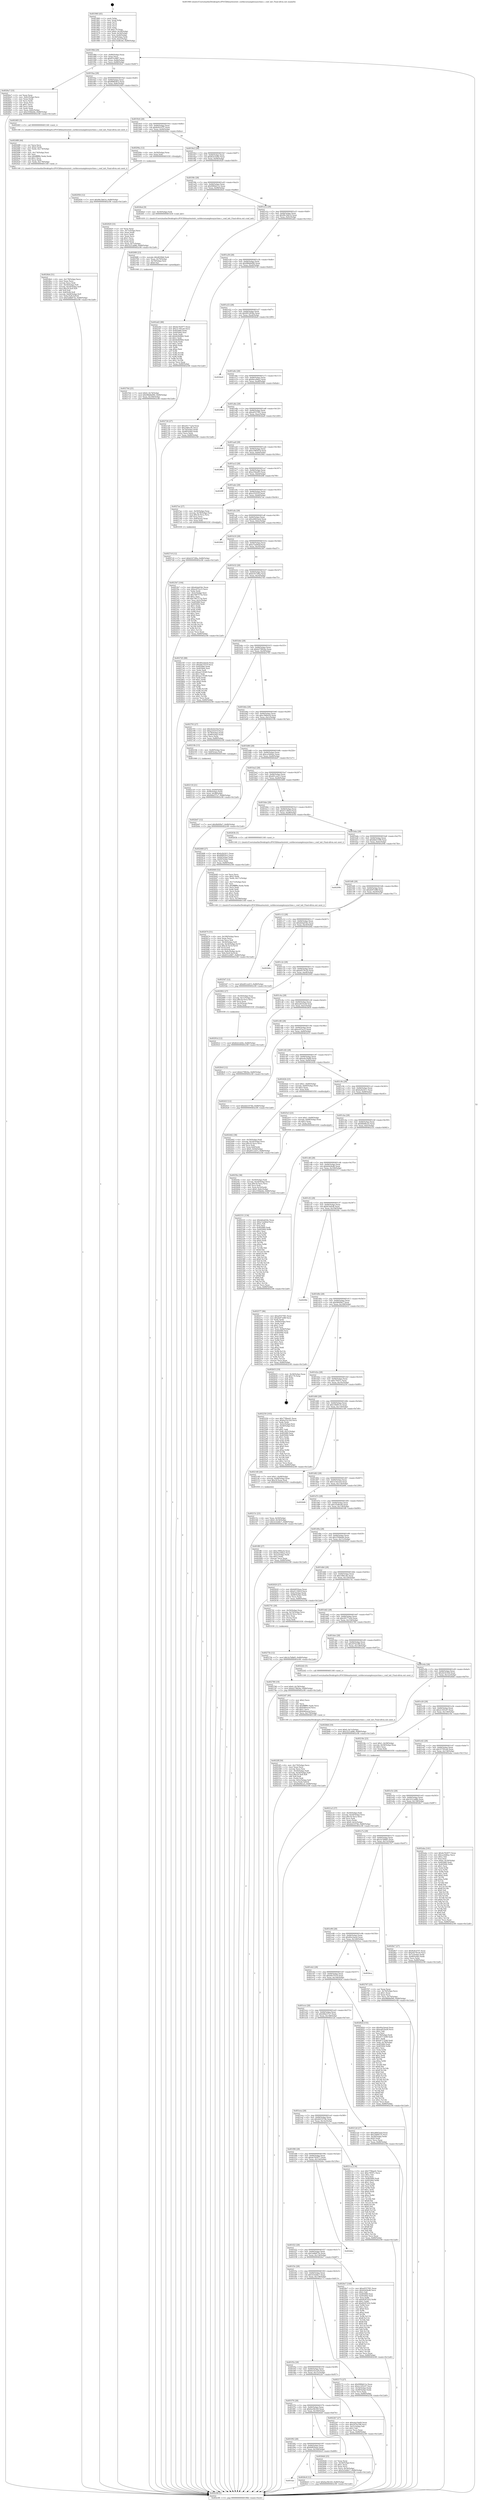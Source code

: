digraph "0x401960" {
  label = "0x401960 (/mnt/c/Users/mathe/Desktop/tcc/POCII/binaries/extr_curldocsexamplessynctime.c_conf_init_Final-ollvm.out::main(0))"
  labelloc = "t"
  node[shape=record]

  Entry [label="",width=0.3,height=0.3,shape=circle,fillcolor=black,style=filled]
  "0x40198d" [label="{
     0x40198d [29]\l
     | [instrs]\l
     &nbsp;&nbsp;0x40198d \<+3\>: mov -0x80(%rbp),%eax\l
     &nbsp;&nbsp;0x401990 \<+2\>: mov %eax,%ecx\l
     &nbsp;&nbsp;0x401992 \<+6\>: sub $0x831e08f7,%ecx\l
     &nbsp;&nbsp;0x401998 \<+6\>: mov %eax,-0x84(%rbp)\l
     &nbsp;&nbsp;0x40199e \<+6\>: mov %ecx,-0x88(%rbp)\l
     &nbsp;&nbsp;0x4019a4 \<+6\>: je 00000000004026a7 \<main+0xd47\>\l
  }"]
  "0x4026a7" [label="{
     0x4026a7 [33]\l
     | [instrs]\l
     &nbsp;&nbsp;0x4026a7 \<+2\>: xor %eax,%eax\l
     &nbsp;&nbsp;0x4026a9 \<+3\>: mov -0x6c(%rbp),%ecx\l
     &nbsp;&nbsp;0x4026ac \<+2\>: mov %eax,%edx\l
     &nbsp;&nbsp;0x4026ae \<+2\>: sub %ecx,%edx\l
     &nbsp;&nbsp;0x4026b0 \<+2\>: mov %eax,%ecx\l
     &nbsp;&nbsp;0x4026b2 \<+3\>: sub $0x1,%ecx\l
     &nbsp;&nbsp;0x4026b5 \<+2\>: add %ecx,%edx\l
     &nbsp;&nbsp;0x4026b7 \<+2\>: sub %edx,%eax\l
     &nbsp;&nbsp;0x4026b9 \<+3\>: mov %eax,-0x6c(%rbp)\l
     &nbsp;&nbsp;0x4026bc \<+7\>: movl $0x1f39debb,-0x80(%rbp)\l
     &nbsp;&nbsp;0x4026c3 \<+5\>: jmp 0000000000402c08 \<main+0x12a8\>\l
  }"]
  "0x4019aa" [label="{
     0x4019aa [28]\l
     | [instrs]\l
     &nbsp;&nbsp;0x4019aa \<+5\>: jmp 00000000004019af \<main+0x4f\>\l
     &nbsp;&nbsp;0x4019af \<+6\>: mov -0x84(%rbp),%eax\l
     &nbsp;&nbsp;0x4019b5 \<+5\>: sub $0x868f29c2,%eax\l
     &nbsp;&nbsp;0x4019ba \<+6\>: mov %eax,-0x8c(%rbp)\l
     &nbsp;&nbsp;0x4019c0 \<+6\>: je 0000000000402483 \<main+0xb23\>\l
  }"]
  Exit [label="",width=0.3,height=0.3,shape=circle,fillcolor=black,style=filled,peripheries=2]
  "0x402483" [label="{
     0x402483 [5]\l
     | [instrs]\l
     &nbsp;&nbsp;0x402483 \<+5\>: call 0000000000401160 \<next_i\>\l
     | [calls]\l
     &nbsp;&nbsp;0x401160 \{1\} (/mnt/c/Users/mathe/Desktop/tcc/POCII/binaries/extr_curldocsexamplessynctime.c_conf_init_Final-ollvm.out::next_i)\l
  }"]
  "0x4019c6" [label="{
     0x4019c6 [28]\l
     | [instrs]\l
     &nbsp;&nbsp;0x4019c6 \<+5\>: jmp 00000000004019cb \<main+0x6b\>\l
     &nbsp;&nbsp;0x4019cb \<+6\>: mov -0x84(%rbp),%eax\l
     &nbsp;&nbsp;0x4019d1 \<+5\>: sub $0x8c8147f7,%eax\l
     &nbsp;&nbsp;0x4019d6 \<+6\>: mov %eax,-0x90(%rbp)\l
     &nbsp;&nbsp;0x4019dc \<+6\>: je 000000000040294a \<main+0xfea\>\l
  }"]
  "0x402956" [label="{
     0x402956 [12]\l
     | [instrs]\l
     &nbsp;&nbsp;0x402956 \<+7\>: movl $0x96c3b614,-0x80(%rbp)\l
     &nbsp;&nbsp;0x40295d \<+5\>: jmp 0000000000402c08 \<main+0x12a8\>\l
  }"]
  "0x40294a" [label="{
     0x40294a [12]\l
     | [instrs]\l
     &nbsp;&nbsp;0x40294a \<+4\>: mov -0x50(%rbp),%rax\l
     &nbsp;&nbsp;0x40294e \<+3\>: mov %rax,%rdi\l
     &nbsp;&nbsp;0x402951 \<+5\>: call 0000000000401030 \<free@plt\>\l
     | [calls]\l
     &nbsp;&nbsp;0x401030 \{1\} (unknown)\l
  }"]
  "0x4019e2" [label="{
     0x4019e2 [28]\l
     | [instrs]\l
     &nbsp;&nbsp;0x4019e2 \<+5\>: jmp 00000000004019e7 \<main+0x87\>\l
     &nbsp;&nbsp;0x4019e7 \<+6\>: mov -0x84(%rbp),%eax\l
     &nbsp;&nbsp;0x4019ed \<+5\>: sub $0x8cb1d26e,%eax\l
     &nbsp;&nbsp;0x4019f2 \<+6\>: mov %eax,-0x94(%rbp)\l
     &nbsp;&nbsp;0x4019f8 \<+6\>: je 0000000000402929 \<main+0xfc9\>\l
  }"]
  "0x40291d" [label="{
     0x40291d [12]\l
     | [instrs]\l
     &nbsp;&nbsp;0x40291d \<+7\>: movl $0x8cb1d26e,-0x80(%rbp)\l
     &nbsp;&nbsp;0x402924 \<+5\>: jmp 0000000000402c08 \<main+0x12a8\>\l
  }"]
  "0x402929" [label="{
     0x402929 [33]\l
     | [instrs]\l
     &nbsp;&nbsp;0x402929 \<+2\>: xor %eax,%eax\l
     &nbsp;&nbsp;0x40292b \<+3\>: mov -0x7c(%rbp),%ecx\l
     &nbsp;&nbsp;0x40292e \<+2\>: mov %eax,%edx\l
     &nbsp;&nbsp;0x402930 \<+2\>: sub %ecx,%edx\l
     &nbsp;&nbsp;0x402932 \<+2\>: mov %eax,%ecx\l
     &nbsp;&nbsp;0x402934 \<+3\>: sub $0x1,%ecx\l
     &nbsp;&nbsp;0x402937 \<+2\>: add %ecx,%edx\l
     &nbsp;&nbsp;0x402939 \<+2\>: sub %edx,%eax\l
     &nbsp;&nbsp;0x40293b \<+3\>: mov %eax,-0x7c(%rbp)\l
     &nbsp;&nbsp;0x40293e \<+7\>: movl $0x3221ab8b,-0x80(%rbp)\l
     &nbsp;&nbsp;0x402945 \<+5\>: jmp 0000000000402c08 \<main+0x12a8\>\l
  }"]
  "0x4019fe" [label="{
     0x4019fe [28]\l
     | [instrs]\l
     &nbsp;&nbsp;0x4019fe \<+5\>: jmp 0000000000401a03 \<main+0xa3\>\l
     &nbsp;&nbsp;0x401a03 \<+6\>: mov -0x84(%rbp),%eax\l
     &nbsp;&nbsp;0x401a09 \<+5\>: sub $0x9084d11e,%eax\l
     &nbsp;&nbsp;0x401a0e \<+6\>: mov %eax,-0x98(%rbp)\l
     &nbsp;&nbsp;0x401a14 \<+6\>: je 00000000004026ed \<main+0xd8d\>\l
  }"]
  "0x4027c9" [label="{
     0x4027c9 [12]\l
     | [instrs]\l
     &nbsp;&nbsp;0x4027c9 \<+7\>: movl $0xb1672f6a,-0x80(%rbp)\l
     &nbsp;&nbsp;0x4027d0 \<+5\>: jmp 0000000000402c08 \<main+0x12a8\>\l
  }"]
  "0x4026ed" [label="{
     0x4026ed [9]\l
     | [instrs]\l
     &nbsp;&nbsp;0x4026ed \<+4\>: mov -0x50(%rbp),%rdi\l
     &nbsp;&nbsp;0x4026f1 \<+5\>: call 0000000000401430 \<conf_init\>\l
     | [calls]\l
     &nbsp;&nbsp;0x401430 \{1\} (/mnt/c/Users/mathe/Desktop/tcc/POCII/binaries/extr_curldocsexamplessynctime.c_conf_init_Final-ollvm.out::conf_init)\l
  }"]
  "0x401a1a" [label="{
     0x401a1a [28]\l
     | [instrs]\l
     &nbsp;&nbsp;0x401a1a \<+5\>: jmp 0000000000401a1f \<main+0xbf\>\l
     &nbsp;&nbsp;0x401a1f \<+6\>: mov -0x84(%rbp),%eax\l
     &nbsp;&nbsp;0x401a25 \<+5\>: sub $0x96c3b614,%eax\l
     &nbsp;&nbsp;0x401a2a \<+6\>: mov %eax,-0x9c(%rbp)\l
     &nbsp;&nbsp;0x401a30 \<+6\>: je 0000000000402a62 \<main+0x1102\>\l
  }"]
  "0x40275b" [label="{
     0x40275b [12]\l
     | [instrs]\l
     &nbsp;&nbsp;0x40275b \<+7\>: movl $0x3a7bfb65,-0x80(%rbp)\l
     &nbsp;&nbsp;0x402762 \<+5\>: jmp 0000000000402c08 \<main+0x12a8\>\l
  }"]
  "0x402a62" [label="{
     0x402a62 [88]\l
     | [instrs]\l
     &nbsp;&nbsp;0x402a62 \<+5\>: mov $0x4e762977,%eax\l
     &nbsp;&nbsp;0x402a67 \<+5\>: mov $0x31795ca6,%ecx\l
     &nbsp;&nbsp;0x402a6c \<+7\>: mov 0x405060,%edx\l
     &nbsp;&nbsp;0x402a73 \<+7\>: mov 0x405064,%esi\l
     &nbsp;&nbsp;0x402a7a \<+2\>: mov %edx,%edi\l
     &nbsp;&nbsp;0x402a7c \<+6\>: add $0x6e0b9fd2,%edi\l
     &nbsp;&nbsp;0x402a82 \<+3\>: sub $0x1,%edi\l
     &nbsp;&nbsp;0x402a85 \<+6\>: sub $0x6e0b9fd2,%edi\l
     &nbsp;&nbsp;0x402a8b \<+3\>: imul %edi,%edx\l
     &nbsp;&nbsp;0x402a8e \<+3\>: and $0x1,%edx\l
     &nbsp;&nbsp;0x402a91 \<+3\>: cmp $0x0,%edx\l
     &nbsp;&nbsp;0x402a94 \<+4\>: sete %r8b\l
     &nbsp;&nbsp;0x402a98 \<+3\>: cmp $0xa,%esi\l
     &nbsp;&nbsp;0x402a9b \<+4\>: setl %r9b\l
     &nbsp;&nbsp;0x402a9f \<+3\>: mov %r8b,%r10b\l
     &nbsp;&nbsp;0x402aa2 \<+3\>: and %r9b,%r10b\l
     &nbsp;&nbsp;0x402aa5 \<+3\>: xor %r9b,%r8b\l
     &nbsp;&nbsp;0x402aa8 \<+3\>: or %r8b,%r10b\l
     &nbsp;&nbsp;0x402aab \<+4\>: test $0x1,%r10b\l
     &nbsp;&nbsp;0x402aaf \<+3\>: cmovne %ecx,%eax\l
     &nbsp;&nbsp;0x402ab2 \<+3\>: mov %eax,-0x80(%rbp)\l
     &nbsp;&nbsp;0x402ab5 \<+5\>: jmp 0000000000402c08 \<main+0x12a8\>\l
  }"]
  "0x401a36" [label="{
     0x401a36 [28]\l
     | [instrs]\l
     &nbsp;&nbsp;0x401a36 \<+5\>: jmp 0000000000401a3b \<main+0xdb\>\l
     &nbsp;&nbsp;0x401a3b \<+6\>: mov -0x84(%rbp),%eax\l
     &nbsp;&nbsp;0x401a41 \<+5\>: sub $0x98b6b090,%eax\l
     &nbsp;&nbsp;0x401a46 \<+6\>: mov %eax,-0xa0(%rbp)\l
     &nbsp;&nbsp;0x401a4c \<+6\>: je 0000000000402726 \<main+0xdc6\>\l
  }"]
  "0x40270d" [label="{
     0x40270d [25]\l
     | [instrs]\l
     &nbsp;&nbsp;0x40270d \<+7\>: movl $0x0,-0x74(%rbp)\l
     &nbsp;&nbsp;0x402714 \<+7\>: movl $0x98b6b090,-0x80(%rbp)\l
     &nbsp;&nbsp;0x40271b \<+6\>: mov %eax,-0x184(%rbp)\l
     &nbsp;&nbsp;0x402721 \<+5\>: jmp 0000000000402c08 \<main+0x12a8\>\l
  }"]
  "0x402726" [label="{
     0x402726 [27]\l
     | [instrs]\l
     &nbsp;&nbsp;0x402726 \<+5\>: mov $0x20177a2d,%eax\l
     &nbsp;&nbsp;0x40272b \<+5\>: mov $0x1f46cc8c,%ecx\l
     &nbsp;&nbsp;0x402730 \<+3\>: mov -0x74(%rbp),%edx\l
     &nbsp;&nbsp;0x402733 \<+3\>: cmp -0x48(%rbp),%edx\l
     &nbsp;&nbsp;0x402736 \<+3\>: cmovl %ecx,%eax\l
     &nbsp;&nbsp;0x402739 \<+3\>: mov %eax,-0x80(%rbp)\l
     &nbsp;&nbsp;0x40273c \<+5\>: jmp 0000000000402c08 \<main+0x12a8\>\l
  }"]
  "0x401a52" [label="{
     0x401a52 [28]\l
     | [instrs]\l
     &nbsp;&nbsp;0x401a52 \<+5\>: jmp 0000000000401a57 \<main+0xf7\>\l
     &nbsp;&nbsp;0x401a57 \<+6\>: mov -0x84(%rbp),%eax\l
     &nbsp;&nbsp;0x401a5d \<+5\>: sub $0x9912858a,%eax\l
     &nbsp;&nbsp;0x401a62 \<+6\>: mov %eax,-0xa4(%rbp)\l
     &nbsp;&nbsp;0x401a68 \<+6\>: je 0000000000402be9 \<main+0x1289\>\l
  }"]
  "0x4026f6" [label="{
     0x4026f6 [23]\l
     | [instrs]\l
     &nbsp;&nbsp;0x4026f6 \<+10\>: movabs $0x4030b6,%rdi\l
     &nbsp;&nbsp;0x402700 \<+3\>: mov %eax,-0x70(%rbp)\l
     &nbsp;&nbsp;0x402703 \<+3\>: mov -0x70(%rbp),%esi\l
     &nbsp;&nbsp;0x402706 \<+2\>: mov $0x0,%al\l
     &nbsp;&nbsp;0x402708 \<+5\>: call 0000000000401040 \<printf@plt\>\l
     | [calls]\l
     &nbsp;&nbsp;0x401040 \{1\} (unknown)\l
  }"]
  "0x402be9" [label="{
     0x402be9\l
  }", style=dashed]
  "0x401a6e" [label="{
     0x401a6e [28]\l
     | [instrs]\l
     &nbsp;&nbsp;0x401a6e \<+5\>: jmp 0000000000401a73 \<main+0x113\>\l
     &nbsp;&nbsp;0x401a73 \<+6\>: mov -0x84(%rbp),%eax\l
     &nbsp;&nbsp;0x401a79 \<+5\>: sub $0x9ece9da2,%eax\l
     &nbsp;&nbsp;0x401a7e \<+6\>: mov %eax,-0xa8(%rbp)\l
     &nbsp;&nbsp;0x401a84 \<+6\>: je 000000000040200b \<main+0x6ab\>\l
  }"]
  "0x401fae" [label="{
     0x401fae\l
  }", style=dashed]
  "0x40200b" [label="{
     0x40200b\l
  }", style=dashed]
  "0x401a8a" [label="{
     0x401a8a [28]\l
     | [instrs]\l
     &nbsp;&nbsp;0x401a8a \<+5\>: jmp 0000000000401a8f \<main+0x12f\>\l
     &nbsp;&nbsp;0x401a8f \<+6\>: mov -0x84(%rbp),%eax\l
     &nbsp;&nbsp;0x401a95 \<+5\>: sub $0xa05570f1,%eax\l
     &nbsp;&nbsp;0x401a9a \<+6\>: mov %eax,-0xac(%rbp)\l
     &nbsp;&nbsp;0x401aa0 \<+6\>: je 0000000000402ba9 \<main+0x1249\>\l
  }"]
  "0x4026c8" [label="{
     0x4026c8 [12]\l
     | [instrs]\l
     &nbsp;&nbsp;0x4026c8 \<+7\>: movl $0x6ac9b320,-0x80(%rbp)\l
     &nbsp;&nbsp;0x4026cf \<+5\>: jmp 0000000000402c08 \<main+0x12a8\>\l
  }"]
  "0x402ba9" [label="{
     0x402ba9\l
  }", style=dashed]
  "0x401aa6" [label="{
     0x401aa6 [28]\l
     | [instrs]\l
     &nbsp;&nbsp;0x401aa6 \<+5\>: jmp 0000000000401aab \<main+0x14b\>\l
     &nbsp;&nbsp;0x401aab \<+6\>: mov -0x84(%rbp),%eax\l
     &nbsp;&nbsp;0x401ab1 \<+5\>: sub $0xa188507d,%eax\l
     &nbsp;&nbsp;0x401ab6 \<+6\>: mov %eax,-0xb0(%rbp)\l
     &nbsp;&nbsp;0x401abc \<+6\>: je 000000000040296e \<main+0x100e\>\l
  }"]
  "0x401f92" [label="{
     0x401f92 [28]\l
     | [instrs]\l
     &nbsp;&nbsp;0x401f92 \<+5\>: jmp 0000000000401f97 \<main+0x637\>\l
     &nbsp;&nbsp;0x401f97 \<+6\>: mov -0x84(%rbp),%eax\l
     &nbsp;&nbsp;0x401f9d \<+5\>: sub $0x6d05faaa,%eax\l
     &nbsp;&nbsp;0x401fa2 \<+6\>: mov %eax,-0x164(%rbp)\l
     &nbsp;&nbsp;0x401fa8 \<+6\>: je 00000000004026c8 \<main+0xd68\>\l
  }"]
  "0x40296e" [label="{
     0x40296e\l
  }", style=dashed]
  "0x401ac2" [label="{
     0x401ac2 [28]\l
     | [instrs]\l
     &nbsp;&nbsp;0x401ac2 \<+5\>: jmp 0000000000401ac7 \<main+0x167\>\l
     &nbsp;&nbsp;0x401ac7 \<+6\>: mov -0x84(%rbp),%eax\l
     &nbsp;&nbsp;0x401acd \<+5\>: sub $0xa19da4f3,%eax\l
     &nbsp;&nbsp;0x401ad2 \<+6\>: mov %eax,-0xb4(%rbp)\l
     &nbsp;&nbsp;0x401ad8 \<+6\>: je 00000000004020ff \<main+0x79f\>\l
  }"]
  "0x4026d4" [label="{
     0x4026d4 [25]\l
     | [instrs]\l
     &nbsp;&nbsp;0x4026d4 \<+2\>: xor %eax,%eax\l
     &nbsp;&nbsp;0x4026d6 \<+3\>: mov -0x54(%rbp),%ecx\l
     &nbsp;&nbsp;0x4026d9 \<+3\>: sub $0x1,%eax\l
     &nbsp;&nbsp;0x4026dc \<+2\>: sub %eax,%ecx\l
     &nbsp;&nbsp;0x4026de \<+3\>: mov %ecx,-0x54(%rbp)\l
     &nbsp;&nbsp;0x4026e1 \<+7\>: movl $0x5e5eb6c7,-0x80(%rbp)\l
     &nbsp;&nbsp;0x4026e8 \<+5\>: jmp 0000000000402c08 \<main+0x12a8\>\l
  }"]
  "0x4020ff" [label="{
     0x4020ff\l
  }", style=dashed]
  "0x401ade" [label="{
     0x401ade [28]\l
     | [instrs]\l
     &nbsp;&nbsp;0x401ade \<+5\>: jmp 0000000000401ae3 \<main+0x183\>\l
     &nbsp;&nbsp;0x401ae3 \<+6\>: mov -0x84(%rbp),%eax\l
     &nbsp;&nbsp;0x401ae9 \<+5\>: sub $0xa1f3251f,%eax\l
     &nbsp;&nbsp;0x401aee \<+6\>: mov %eax,-0xb8(%rbp)\l
     &nbsp;&nbsp;0x401af4 \<+6\>: je 00000000004027ae \<main+0xe4e\>\l
  }"]
  "0x402674" [label="{
     0x402674 [51]\l
     | [instrs]\l
     &nbsp;&nbsp;0x402674 \<+6\>: mov -0x180(%rbp),%ecx\l
     &nbsp;&nbsp;0x40267a \<+3\>: imul %eax,%ecx\l
     &nbsp;&nbsp;0x40267d \<+3\>: movslq %ecx,%r8\l
     &nbsp;&nbsp;0x402680 \<+4\>: mov -0x50(%rbp),%r9\l
     &nbsp;&nbsp;0x402684 \<+4\>: movslq -0x54(%rbp),%r10\l
     &nbsp;&nbsp;0x402688 \<+4\>: imul $0x18,%r10,%r10\l
     &nbsp;&nbsp;0x40268c \<+3\>: add %r10,%r9\l
     &nbsp;&nbsp;0x40268f \<+4\>: mov 0x10(%r9),%r9\l
     &nbsp;&nbsp;0x402693 \<+4\>: movslq -0x6c(%rbp),%r10\l
     &nbsp;&nbsp;0x402697 \<+4\>: mov %r8,(%r9,%r10,8)\l
     &nbsp;&nbsp;0x40269b \<+7\>: movl $0x831e08f7,-0x80(%rbp)\l
     &nbsp;&nbsp;0x4026a2 \<+5\>: jmp 0000000000402c08 \<main+0x12a8\>\l
  }"]
  "0x4027ae" [label="{
     0x4027ae [27]\l
     | [instrs]\l
     &nbsp;&nbsp;0x4027ae \<+4\>: mov -0x50(%rbp),%rax\l
     &nbsp;&nbsp;0x4027b2 \<+4\>: movslq -0x78(%rbp),%rcx\l
     &nbsp;&nbsp;0x4027b6 \<+4\>: imul $0x18,%rcx,%rcx\l
     &nbsp;&nbsp;0x4027ba \<+3\>: add %rcx,%rax\l
     &nbsp;&nbsp;0x4027bd \<+4\>: mov 0x8(%rax),%rax\l
     &nbsp;&nbsp;0x4027c1 \<+3\>: mov %rax,%rdi\l
     &nbsp;&nbsp;0x4027c4 \<+5\>: call 0000000000401030 \<free@plt\>\l
     | [calls]\l
     &nbsp;&nbsp;0x401030 \{1\} (unknown)\l
  }"]
  "0x401afa" [label="{
     0x401afa [28]\l
     | [instrs]\l
     &nbsp;&nbsp;0x401afa \<+5\>: jmp 0000000000401aff \<main+0x19f\>\l
     &nbsp;&nbsp;0x401aff \<+6\>: mov -0x84(%rbp),%eax\l
     &nbsp;&nbsp;0x401b05 \<+5\>: sub $0xa4843aed,%eax\l
     &nbsp;&nbsp;0x401b0a \<+6\>: mov %eax,-0xbc(%rbp)\l
     &nbsp;&nbsp;0x401b10 \<+6\>: je 0000000000402962 \<main+0x1002\>\l
  }"]
  "0x402640" [label="{
     0x402640 [52]\l
     | [instrs]\l
     &nbsp;&nbsp;0x402640 \<+2\>: xor %ecx,%ecx\l
     &nbsp;&nbsp;0x402642 \<+5\>: mov $0x2,%edx\l
     &nbsp;&nbsp;0x402647 \<+6\>: mov %edx,-0x17c(%rbp)\l
     &nbsp;&nbsp;0x40264d \<+1\>: cltd\l
     &nbsp;&nbsp;0x40264e \<+6\>: mov -0x17c(%rbp),%esi\l
     &nbsp;&nbsp;0x402654 \<+2\>: idiv %esi\l
     &nbsp;&nbsp;0x402656 \<+6\>: imul $0xfffffffe,%edx,%edx\l
     &nbsp;&nbsp;0x40265c \<+2\>: mov %ecx,%edi\l
     &nbsp;&nbsp;0x40265e \<+2\>: sub %edx,%edi\l
     &nbsp;&nbsp;0x402660 \<+2\>: mov %ecx,%edx\l
     &nbsp;&nbsp;0x402662 \<+3\>: sub $0x1,%edx\l
     &nbsp;&nbsp;0x402665 \<+2\>: add %edx,%edi\l
     &nbsp;&nbsp;0x402667 \<+2\>: sub %edi,%ecx\l
     &nbsp;&nbsp;0x402669 \<+6\>: mov %ecx,-0x180(%rbp)\l
     &nbsp;&nbsp;0x40266f \<+5\>: call 0000000000401160 \<next_i\>\l
     | [calls]\l
     &nbsp;&nbsp;0x401160 \{1\} (/mnt/c/Users/mathe/Desktop/tcc/POCII/binaries/extr_curldocsexamplessynctime.c_conf_init_Final-ollvm.out::next_i)\l
  }"]
  "0x402962" [label="{
     0x402962\l
  }", style=dashed]
  "0x401b16" [label="{
     0x401b16 [28]\l
     | [instrs]\l
     &nbsp;&nbsp;0x401b16 \<+5\>: jmp 0000000000401b1b \<main+0x1bb\>\l
     &nbsp;&nbsp;0x401b1b \<+6\>: mov -0x84(%rbp),%eax\l
     &nbsp;&nbsp;0x401b21 \<+5\>: sub $0xa7aeb6af,%eax\l
     &nbsp;&nbsp;0x401b26 \<+6\>: mov %eax,-0xc0(%rbp)\l
     &nbsp;&nbsp;0x401b2c \<+6\>: je 00000000004023b7 \<main+0xa57\>\l
  }"]
  "0x4025fa" [label="{
     0x4025fa [38]\l
     | [instrs]\l
     &nbsp;&nbsp;0x4025fa \<+4\>: mov -0x50(%rbp),%rdi\l
     &nbsp;&nbsp;0x4025fe \<+4\>: movslq -0x54(%rbp),%rcx\l
     &nbsp;&nbsp;0x402602 \<+4\>: imul $0x18,%rcx,%rcx\l
     &nbsp;&nbsp;0x402606 \<+3\>: add %rcx,%rdi\l
     &nbsp;&nbsp;0x402609 \<+4\>: mov %rax,0x10(%rdi)\l
     &nbsp;&nbsp;0x40260d \<+7\>: movl $0x0,-0x6c(%rbp)\l
     &nbsp;&nbsp;0x402614 \<+7\>: movl $0x1f39debb,-0x80(%rbp)\l
     &nbsp;&nbsp;0x40261b \<+5\>: jmp 0000000000402c08 \<main+0x12a8\>\l
  }"]
  "0x4023b7" [label="{
     0x4023b7 [104]\l
     | [instrs]\l
     &nbsp;&nbsp;0x4023b7 \<+5\>: mov $0xdebab5dc,%eax\l
     &nbsp;&nbsp;0x4023bc \<+5\>: mov $0xec67ecc5,%ecx\l
     &nbsp;&nbsp;0x4023c1 \<+2\>: xor %edx,%edx\l
     &nbsp;&nbsp;0x4023c3 \<+3\>: mov -0x5c(%rbp),%esi\l
     &nbsp;&nbsp;0x4023c6 \<+6\>: sub $0x7667573a,%esi\l
     &nbsp;&nbsp;0x4023cc \<+3\>: add $0x1,%esi\l
     &nbsp;&nbsp;0x4023cf \<+6\>: add $0x7667573a,%esi\l
     &nbsp;&nbsp;0x4023d5 \<+3\>: mov %esi,-0x5c(%rbp)\l
     &nbsp;&nbsp;0x4023d8 \<+7\>: mov 0x405060,%esi\l
     &nbsp;&nbsp;0x4023df \<+7\>: mov 0x405064,%edi\l
     &nbsp;&nbsp;0x4023e6 \<+3\>: sub $0x1,%edx\l
     &nbsp;&nbsp;0x4023e9 \<+3\>: mov %esi,%r8d\l
     &nbsp;&nbsp;0x4023ec \<+3\>: add %edx,%r8d\l
     &nbsp;&nbsp;0x4023ef \<+4\>: imul %r8d,%esi\l
     &nbsp;&nbsp;0x4023f3 \<+3\>: and $0x1,%esi\l
     &nbsp;&nbsp;0x4023f6 \<+3\>: cmp $0x0,%esi\l
     &nbsp;&nbsp;0x4023f9 \<+4\>: sete %r9b\l
     &nbsp;&nbsp;0x4023fd \<+3\>: cmp $0xa,%edi\l
     &nbsp;&nbsp;0x402400 \<+4\>: setl %r10b\l
     &nbsp;&nbsp;0x402404 \<+3\>: mov %r9b,%r11b\l
     &nbsp;&nbsp;0x402407 \<+3\>: and %r10b,%r11b\l
     &nbsp;&nbsp;0x40240a \<+3\>: xor %r10b,%r9b\l
     &nbsp;&nbsp;0x40240d \<+3\>: or %r9b,%r11b\l
     &nbsp;&nbsp;0x402410 \<+4\>: test $0x1,%r11b\l
     &nbsp;&nbsp;0x402414 \<+3\>: cmovne %ecx,%eax\l
     &nbsp;&nbsp;0x402417 \<+3\>: mov %eax,-0x80(%rbp)\l
     &nbsp;&nbsp;0x40241a \<+5\>: jmp 0000000000402c08 \<main+0x12a8\>\l
  }"]
  "0x401b32" [label="{
     0x401b32 [28]\l
     | [instrs]\l
     &nbsp;&nbsp;0x401b32 \<+5\>: jmp 0000000000401b37 \<main+0x1d7\>\l
     &nbsp;&nbsp;0x401b37 \<+6\>: mov -0x84(%rbp),%eax\l
     &nbsp;&nbsp;0x401b3d \<+5\>: sub $0xb1672f6a,%eax\l
     &nbsp;&nbsp;0x401b42 \<+6\>: mov %eax,-0xc4(%rbp)\l
     &nbsp;&nbsp;0x401b48 \<+6\>: je 00000000004027d5 \<main+0xe75\>\l
  }"]
  "0x4024b4" [label="{
     0x4024b4 [51]\l
     | [instrs]\l
     &nbsp;&nbsp;0x4024b4 \<+6\>: mov -0x178(%rbp),%ecx\l
     &nbsp;&nbsp;0x4024ba \<+3\>: imul %eax,%ecx\l
     &nbsp;&nbsp;0x4024bd \<+3\>: movslq %ecx,%rdi\l
     &nbsp;&nbsp;0x4024c0 \<+4\>: mov -0x50(%rbp),%r8\l
     &nbsp;&nbsp;0x4024c4 \<+4\>: movslq -0x54(%rbp),%r9\l
     &nbsp;&nbsp;0x4024c8 \<+4\>: imul $0x18,%r9,%r9\l
     &nbsp;&nbsp;0x4024cc \<+3\>: add %r9,%r8\l
     &nbsp;&nbsp;0x4024cf \<+4\>: mov 0x8(%r8),%r8\l
     &nbsp;&nbsp;0x4024d3 \<+4\>: movslq -0x64(%rbp),%r9\l
     &nbsp;&nbsp;0x4024d7 \<+4\>: mov %rdi,(%r8,%r9,8)\l
     &nbsp;&nbsp;0x4024db \<+7\>: movl $0x5a8b873e,-0x80(%rbp)\l
     &nbsp;&nbsp;0x4024e2 \<+5\>: jmp 0000000000402c08 \<main+0x12a8\>\l
  }"]
  "0x4027d5" [label="{
     0x4027d5 [88]\l
     | [instrs]\l
     &nbsp;&nbsp;0x4027d5 \<+5\>: mov $0x40a1beed,%eax\l
     &nbsp;&nbsp;0x4027da \<+5\>: mov $0x44e7f319,%ecx\l
     &nbsp;&nbsp;0x4027df \<+7\>: mov 0x405060,%edx\l
     &nbsp;&nbsp;0x4027e6 \<+7\>: mov 0x405064,%esi\l
     &nbsp;&nbsp;0x4027ed \<+2\>: mov %edx,%edi\l
     &nbsp;&nbsp;0x4027ef \<+6\>: sub $0xaa1183d9,%edi\l
     &nbsp;&nbsp;0x4027f5 \<+3\>: sub $0x1,%edi\l
     &nbsp;&nbsp;0x4027f8 \<+6\>: add $0xaa1183d9,%edi\l
     &nbsp;&nbsp;0x4027fe \<+3\>: imul %edi,%edx\l
     &nbsp;&nbsp;0x402801 \<+3\>: and $0x1,%edx\l
     &nbsp;&nbsp;0x402804 \<+3\>: cmp $0x0,%edx\l
     &nbsp;&nbsp;0x402807 \<+4\>: sete %r8b\l
     &nbsp;&nbsp;0x40280b \<+3\>: cmp $0xa,%esi\l
     &nbsp;&nbsp;0x40280e \<+4\>: setl %r9b\l
     &nbsp;&nbsp;0x402812 \<+3\>: mov %r8b,%r10b\l
     &nbsp;&nbsp;0x402815 \<+3\>: and %r9b,%r10b\l
     &nbsp;&nbsp;0x402818 \<+3\>: xor %r9b,%r8b\l
     &nbsp;&nbsp;0x40281b \<+3\>: or %r8b,%r10b\l
     &nbsp;&nbsp;0x40281e \<+4\>: test $0x1,%r10b\l
     &nbsp;&nbsp;0x402822 \<+3\>: cmovne %ecx,%eax\l
     &nbsp;&nbsp;0x402825 \<+3\>: mov %eax,-0x80(%rbp)\l
     &nbsp;&nbsp;0x402828 \<+5\>: jmp 0000000000402c08 \<main+0x12a8\>\l
  }"]
  "0x401b4e" [label="{
     0x401b4e [28]\l
     | [instrs]\l
     &nbsp;&nbsp;0x401b4e \<+5\>: jmp 0000000000401b53 \<main+0x1f3\>\l
     &nbsp;&nbsp;0x401b53 \<+6\>: mov -0x84(%rbp),%eax\l
     &nbsp;&nbsp;0x401b59 \<+5\>: sub $0xb279824a,%eax\l
     &nbsp;&nbsp;0x401b5e \<+6\>: mov %eax,-0xc8(%rbp)\l
     &nbsp;&nbsp;0x401b64 \<+6\>: je 0000000000402793 \<main+0xe33\>\l
  }"]
  "0x402488" [label="{
     0x402488 [44]\l
     | [instrs]\l
     &nbsp;&nbsp;0x402488 \<+2\>: xor %ecx,%ecx\l
     &nbsp;&nbsp;0x40248a \<+5\>: mov $0x2,%edx\l
     &nbsp;&nbsp;0x40248f \<+6\>: mov %edx,-0x174(%rbp)\l
     &nbsp;&nbsp;0x402495 \<+1\>: cltd\l
     &nbsp;&nbsp;0x402496 \<+6\>: mov -0x174(%rbp),%esi\l
     &nbsp;&nbsp;0x40249c \<+2\>: idiv %esi\l
     &nbsp;&nbsp;0x40249e \<+6\>: imul $0xfffffffe,%edx,%edx\l
     &nbsp;&nbsp;0x4024a4 \<+3\>: sub $0x1,%ecx\l
     &nbsp;&nbsp;0x4024a7 \<+2\>: sub %ecx,%edx\l
     &nbsp;&nbsp;0x4024a9 \<+6\>: mov %edx,-0x178(%rbp)\l
     &nbsp;&nbsp;0x4024af \<+5\>: call 0000000000401160 \<next_i\>\l
     | [calls]\l
     &nbsp;&nbsp;0x401160 \{1\} (/mnt/c/Users/mathe/Desktop/tcc/POCII/binaries/extr_curldocsexamplessynctime.c_conf_init_Final-ollvm.out::next_i)\l
  }"]
  "0x402793" [label="{
     0x402793 [27]\l
     | [instrs]\l
     &nbsp;&nbsp;0x402793 \<+5\>: mov $0x2b1fc55d,%eax\l
     &nbsp;&nbsp;0x402798 \<+5\>: mov $0xa1f3251f,%ecx\l
     &nbsp;&nbsp;0x40279d \<+3\>: mov -0x78(%rbp),%edx\l
     &nbsp;&nbsp;0x4027a0 \<+3\>: cmp -0x48(%rbp),%edx\l
     &nbsp;&nbsp;0x4027a3 \<+3\>: cmovl %ecx,%eax\l
     &nbsp;&nbsp;0x4027a6 \<+3\>: mov %eax,-0x80(%rbp)\l
     &nbsp;&nbsp;0x4027a9 \<+5\>: jmp 0000000000402c08 \<main+0x12a8\>\l
  }"]
  "0x401b6a" [label="{
     0x401b6a [28]\l
     | [instrs]\l
     &nbsp;&nbsp;0x401b6a \<+5\>: jmp 0000000000401b6f \<main+0x20f\>\l
     &nbsp;&nbsp;0x401b6f \<+6\>: mov -0x84(%rbp),%eax\l
     &nbsp;&nbsp;0x401b75 \<+5\>: sub $0xc396fa24,%eax\l
     &nbsp;&nbsp;0x401b7a \<+6\>: mov %eax,-0xcc(%rbp)\l
     &nbsp;&nbsp;0x401b80 \<+6\>: je 000000000040210b \<main+0x7ab\>\l
  }"]
  "0x402442" [label="{
     0x402442 [38]\l
     | [instrs]\l
     &nbsp;&nbsp;0x402442 \<+4\>: mov -0x50(%rbp),%rdi\l
     &nbsp;&nbsp;0x402446 \<+4\>: movslq -0x54(%rbp),%rcx\l
     &nbsp;&nbsp;0x40244a \<+4\>: imul $0x18,%rcx,%rcx\l
     &nbsp;&nbsp;0x40244e \<+3\>: add %rcx,%rdi\l
     &nbsp;&nbsp;0x402451 \<+4\>: mov %rax,0x8(%rdi)\l
     &nbsp;&nbsp;0x402455 \<+7\>: movl $0x0,-0x64(%rbp)\l
     &nbsp;&nbsp;0x40245c \<+7\>: movl $0xd01ced15,-0x80(%rbp)\l
     &nbsp;&nbsp;0x402463 \<+5\>: jmp 0000000000402c08 \<main+0x12a8\>\l
  }"]
  "0x40210b" [label="{
     0x40210b [13]\l
     | [instrs]\l
     &nbsp;&nbsp;0x40210b \<+4\>: mov -0x40(%rbp),%rax\l
     &nbsp;&nbsp;0x40210f \<+4\>: mov 0x8(%rax),%rdi\l
     &nbsp;&nbsp;0x402113 \<+5\>: call 0000000000401060 \<atoi@plt\>\l
     | [calls]\l
     &nbsp;&nbsp;0x401060 \{1\} (unknown)\l
  }"]
  "0x401b86" [label="{
     0x401b86 [28]\l
     | [instrs]\l
     &nbsp;&nbsp;0x401b86 \<+5\>: jmp 0000000000401b8b \<main+0x22b\>\l
     &nbsp;&nbsp;0x401b8b \<+6\>: mov -0x84(%rbp),%eax\l
     &nbsp;&nbsp;0x401b91 \<+5\>: sub $0xca3440ac,%eax\l
     &nbsp;&nbsp;0x401b96 \<+6\>: mov %eax,-0xd0(%rbp)\l
     &nbsp;&nbsp;0x401b9c \<+6\>: je 0000000000402b47 \<main+0x11e7\>\l
  }"]
  "0x4022ff" [label="{
     0x4022ff [50]\l
     | [instrs]\l
     &nbsp;&nbsp;0x4022ff \<+6\>: mov -0x170(%rbp),%ecx\l
     &nbsp;&nbsp;0x402305 \<+3\>: imul %eax,%ecx\l
     &nbsp;&nbsp;0x402308 \<+3\>: movslq %ecx,%rsi\l
     &nbsp;&nbsp;0x40230b \<+4\>: mov -0x50(%rbp),%rdi\l
     &nbsp;&nbsp;0x40230f \<+4\>: movslq -0x54(%rbp),%r8\l
     &nbsp;&nbsp;0x402313 \<+4\>: imul $0x18,%r8,%r8\l
     &nbsp;&nbsp;0x402317 \<+3\>: add %r8,%rdi\l
     &nbsp;&nbsp;0x40231a \<+3\>: mov (%rdi),%rdi\l
     &nbsp;&nbsp;0x40231d \<+4\>: movslq -0x5c(%rbp),%r8\l
     &nbsp;&nbsp;0x402321 \<+4\>: mov %rsi,(%rdi,%r8,8)\l
     &nbsp;&nbsp;0x402325 \<+7\>: movl $0xfbb9bca5,-0x80(%rbp)\l
     &nbsp;&nbsp;0x40232c \<+5\>: jmp 0000000000402c08 \<main+0x12a8\>\l
  }"]
  "0x402b47" [label="{
     0x402b47 [12]\l
     | [instrs]\l
     &nbsp;&nbsp;0x402b47 \<+7\>: movl $0x9b009e7,-0x80(%rbp)\l
     &nbsp;&nbsp;0x402b4e \<+5\>: jmp 0000000000402c08 \<main+0x12a8\>\l
  }"]
  "0x401ba2" [label="{
     0x401ba2 [28]\l
     | [instrs]\l
     &nbsp;&nbsp;0x401ba2 \<+5\>: jmp 0000000000401ba7 \<main+0x247\>\l
     &nbsp;&nbsp;0x401ba7 \<+6\>: mov -0x84(%rbp),%eax\l
     &nbsp;&nbsp;0x401bad \<+5\>: sub $0xd01ced15,%eax\l
     &nbsp;&nbsp;0x401bb2 \<+6\>: mov %eax,-0xd4(%rbp)\l
     &nbsp;&nbsp;0x401bb8 \<+6\>: je 0000000000402468 \<main+0xb08\>\l
  }"]
  "0x4022d7" [label="{
     0x4022d7 [40]\l
     | [instrs]\l
     &nbsp;&nbsp;0x4022d7 \<+5\>: mov $0x2,%ecx\l
     &nbsp;&nbsp;0x4022dc \<+1\>: cltd\l
     &nbsp;&nbsp;0x4022dd \<+2\>: idiv %ecx\l
     &nbsp;&nbsp;0x4022df \<+6\>: imul $0xfffffffe,%edx,%ecx\l
     &nbsp;&nbsp;0x4022e5 \<+6\>: sub $0xb40eacef,%ecx\l
     &nbsp;&nbsp;0x4022eb \<+3\>: add $0x1,%ecx\l
     &nbsp;&nbsp;0x4022ee \<+6\>: add $0xb40eacef,%ecx\l
     &nbsp;&nbsp;0x4022f4 \<+6\>: mov %ecx,-0x170(%rbp)\l
     &nbsp;&nbsp;0x4022fa \<+5\>: call 0000000000401160 \<next_i\>\l
     | [calls]\l
     &nbsp;&nbsp;0x401160 \{1\} (/mnt/c/Users/mathe/Desktop/tcc/POCII/binaries/extr_curldocsexamplessynctime.c_conf_init_Final-ollvm.out::next_i)\l
  }"]
  "0x402468" [label="{
     0x402468 [27]\l
     | [instrs]\l
     &nbsp;&nbsp;0x402468 \<+5\>: mov $0xfa2b2411,%eax\l
     &nbsp;&nbsp;0x40246d \<+5\>: mov $0x868f29c2,%ecx\l
     &nbsp;&nbsp;0x402472 \<+3\>: mov -0x64(%rbp),%edx\l
     &nbsp;&nbsp;0x402475 \<+3\>: cmp -0x60(%rbp),%edx\l
     &nbsp;&nbsp;0x402478 \<+3\>: cmovl %ecx,%eax\l
     &nbsp;&nbsp;0x40247b \<+3\>: mov %eax,-0x80(%rbp)\l
     &nbsp;&nbsp;0x40247e \<+5\>: jmp 0000000000402c08 \<main+0x12a8\>\l
  }"]
  "0x401bbe" [label="{
     0x401bbe [28]\l
     | [instrs]\l
     &nbsp;&nbsp;0x401bbe \<+5\>: jmp 0000000000401bc3 \<main+0x263\>\l
     &nbsp;&nbsp;0x401bc3 \<+6\>: mov -0x84(%rbp),%eax\l
     &nbsp;&nbsp;0x401bc9 \<+5\>: sub $0xd113641f,%eax\l
     &nbsp;&nbsp;0x401bce \<+6\>: mov %eax,-0xd8(%rbp)\l
     &nbsp;&nbsp;0x401bd4 \<+6\>: je 000000000040263b \<main+0xcdb\>\l
  }"]
  "0x401f76" [label="{
     0x401f76 [28]\l
     | [instrs]\l
     &nbsp;&nbsp;0x401f76 \<+5\>: jmp 0000000000401f7b \<main+0x61b\>\l
     &nbsp;&nbsp;0x401f7b \<+6\>: mov -0x84(%rbp),%eax\l
     &nbsp;&nbsp;0x401f81 \<+5\>: sub $0x6ac9b320,%eax\l
     &nbsp;&nbsp;0x401f86 \<+6\>: mov %eax,-0x160(%rbp)\l
     &nbsp;&nbsp;0x401f8c \<+6\>: je 00000000004026d4 \<main+0xd74\>\l
  }"]
  "0x40263b" [label="{
     0x40263b [5]\l
     | [instrs]\l
     &nbsp;&nbsp;0x40263b \<+5\>: call 0000000000401160 \<next_i\>\l
     | [calls]\l
     &nbsp;&nbsp;0x401160 \{1\} (/mnt/c/Users/mathe/Desktop/tcc/POCII/binaries/extr_curldocsexamplessynctime.c_conf_init_Final-ollvm.out::next_i)\l
  }"]
  "0x401bda" [label="{
     0x401bda [28]\l
     | [instrs]\l
     &nbsp;&nbsp;0x401bda \<+5\>: jmp 0000000000401bdf \<main+0x27f\>\l
     &nbsp;&nbsp;0x401bdf \<+6\>: mov -0x84(%rbp),%eax\l
     &nbsp;&nbsp;0x401be5 \<+5\>: sub $0xdbb533f8,%eax\l
     &nbsp;&nbsp;0x401bea \<+6\>: mov %eax,-0xdc(%rbp)\l
     &nbsp;&nbsp;0x401bf0 \<+6\>: je 000000000040209b \<main+0x73b\>\l
  }"]
  "0x4022b7" [label="{
     0x4022b7 [27]\l
     | [instrs]\l
     &nbsp;&nbsp;0x4022b7 \<+5\>: mov $0xeda19a69,%eax\l
     &nbsp;&nbsp;0x4022bc \<+5\>: mov $0x207b23f8,%ecx\l
     &nbsp;&nbsp;0x4022c1 \<+3\>: mov -0x21(%rbp),%dl\l
     &nbsp;&nbsp;0x4022c4 \<+3\>: test $0x1,%dl\l
     &nbsp;&nbsp;0x4022c7 \<+3\>: cmovne %ecx,%eax\l
     &nbsp;&nbsp;0x4022ca \<+3\>: mov %eax,-0x80(%rbp)\l
     &nbsp;&nbsp;0x4022cd \<+5\>: jmp 0000000000402c08 \<main+0x12a8\>\l
  }"]
  "0x40209b" [label="{
     0x40209b\l
  }", style=dashed]
  "0x401bf6" [label="{
     0x401bf6 [28]\l
     | [instrs]\l
     &nbsp;&nbsp;0x401bf6 \<+5\>: jmp 0000000000401bfb \<main+0x29b\>\l
     &nbsp;&nbsp;0x401bfb \<+6\>: mov -0x84(%rbp),%eax\l
     &nbsp;&nbsp;0x401c01 \<+5\>: sub $0xde87edf8,%eax\l
     &nbsp;&nbsp;0x401c06 \<+6\>: mov %eax,-0xe0(%rbp)\l
     &nbsp;&nbsp;0x401c0c \<+6\>: je 00000000004025d7 \<main+0xc77\>\l
  }"]
  "0x4021a5" [label="{
     0x4021a5 [37]\l
     | [instrs]\l
     &nbsp;&nbsp;0x4021a5 \<+4\>: mov -0x50(%rbp),%rdi\l
     &nbsp;&nbsp;0x4021a9 \<+4\>: movslq -0x54(%rbp),%rcx\l
     &nbsp;&nbsp;0x4021ad \<+4\>: imul $0x18,%rcx,%rcx\l
     &nbsp;&nbsp;0x4021b1 \<+3\>: add %rcx,%rdi\l
     &nbsp;&nbsp;0x4021b4 \<+3\>: mov %rax,(%rdi)\l
     &nbsp;&nbsp;0x4021b7 \<+7\>: movl $0x0,-0x5c(%rbp)\l
     &nbsp;&nbsp;0x4021be \<+7\>: movl $0x4d21074b,-0x80(%rbp)\l
     &nbsp;&nbsp;0x4021c5 \<+5\>: jmp 0000000000402c08 \<main+0x12a8\>\l
  }"]
  "0x4025d7" [label="{
     0x4025d7 [12]\l
     | [instrs]\l
     &nbsp;&nbsp;0x4025d7 \<+7\>: movl $0xd01ced15,-0x80(%rbp)\l
     &nbsp;&nbsp;0x4025de \<+5\>: jmp 0000000000402c08 \<main+0x12a8\>\l
  }"]
  "0x401c12" [label="{
     0x401c12 [28]\l
     | [instrs]\l
     &nbsp;&nbsp;0x401c12 \<+5\>: jmp 0000000000401c17 \<main+0x2b7\>\l
     &nbsp;&nbsp;0x401c17 \<+6\>: mov -0x84(%rbp),%eax\l
     &nbsp;&nbsp;0x401c1d \<+5\>: sub $0xdebab5dc,%eax\l
     &nbsp;&nbsp;0x401c22 \<+6\>: mov %eax,-0xe4(%rbp)\l
     &nbsp;&nbsp;0x401c28 \<+6\>: je 0000000000402b8a \<main+0x122a\>\l
  }"]
  "0x401f5a" [label="{
     0x401f5a [28]\l
     | [instrs]\l
     &nbsp;&nbsp;0x401f5a \<+5\>: jmp 0000000000401f5f \<main+0x5ff\>\l
     &nbsp;&nbsp;0x401f5f \<+6\>: mov -0x84(%rbp),%eax\l
     &nbsp;&nbsp;0x401f65 \<+5\>: sub $0x6a55e32d,%eax\l
     &nbsp;&nbsp;0x401f6a \<+6\>: mov %eax,-0x15c(%rbp)\l
     &nbsp;&nbsp;0x401f70 \<+6\>: je 00000000004022b7 \<main+0x957\>\l
  }"]
  "0x402b8a" [label="{
     0x402b8a\l
  }", style=dashed]
  "0x401c2e" [label="{
     0x401c2e [28]\l
     | [instrs]\l
     &nbsp;&nbsp;0x401c2e \<+5\>: jmp 0000000000401c33 \<main+0x2d3\>\l
     &nbsp;&nbsp;0x401c33 \<+6\>: mov -0x84(%rbp),%eax\l
     &nbsp;&nbsp;0x401c39 \<+5\>: sub $0xe6579c20,%eax\l
     &nbsp;&nbsp;0x401c3e \<+6\>: mov %eax,-0xe8(%rbp)\l
     &nbsp;&nbsp;0x401c44 \<+6\>: je 0000000000402902 \<main+0xfa2\>\l
  }"]
  "0x402173" [label="{
     0x402173 [27]\l
     | [instrs]\l
     &nbsp;&nbsp;0x402173 \<+5\>: mov $0x9084d11e,%eax\l
     &nbsp;&nbsp;0x402178 \<+5\>: mov $0x2c165c07,%ecx\l
     &nbsp;&nbsp;0x40217d \<+3\>: mov -0x54(%rbp),%edx\l
     &nbsp;&nbsp;0x402180 \<+3\>: cmp -0x48(%rbp),%edx\l
     &nbsp;&nbsp;0x402183 \<+3\>: cmovl %ecx,%eax\l
     &nbsp;&nbsp;0x402186 \<+3\>: mov %eax,-0x80(%rbp)\l
     &nbsp;&nbsp;0x402189 \<+5\>: jmp 0000000000402c08 \<main+0x12a8\>\l
  }"]
  "0x402902" [label="{
     0x402902 [27]\l
     | [instrs]\l
     &nbsp;&nbsp;0x402902 \<+4\>: mov -0x50(%rbp),%rax\l
     &nbsp;&nbsp;0x402906 \<+4\>: movslq -0x7c(%rbp),%rcx\l
     &nbsp;&nbsp;0x40290a \<+4\>: imul $0x18,%rcx,%rcx\l
     &nbsp;&nbsp;0x40290e \<+3\>: add %rcx,%rax\l
     &nbsp;&nbsp;0x402911 \<+4\>: mov 0x10(%rax),%rax\l
     &nbsp;&nbsp;0x402915 \<+3\>: mov %rax,%rdi\l
     &nbsp;&nbsp;0x402918 \<+5\>: call 0000000000401030 \<free@plt\>\l
     | [calls]\l
     &nbsp;&nbsp;0x401030 \{1\} (unknown)\l
  }"]
  "0x401c4a" [label="{
     0x401c4a [28]\l
     | [instrs]\l
     &nbsp;&nbsp;0x401c4a \<+5\>: jmp 0000000000401c4f \<main+0x2ef\>\l
     &nbsp;&nbsp;0x401c4f \<+6\>: mov -0x84(%rbp),%eax\l
     &nbsp;&nbsp;0x401c55 \<+5\>: sub $0xea810a28,%eax\l
     &nbsp;&nbsp;0x401c5a \<+6\>: mov %eax,-0xec(%rbp)\l
     &nbsp;&nbsp;0x401c60 \<+6\>: je 00000000004028c8 \<main+0xf68\>\l
  }"]
  "0x401f3e" [label="{
     0x401f3e [28]\l
     | [instrs]\l
     &nbsp;&nbsp;0x401f3e \<+5\>: jmp 0000000000401f43 \<main+0x5e3\>\l
     &nbsp;&nbsp;0x401f43 \<+6\>: mov -0x84(%rbp),%eax\l
     &nbsp;&nbsp;0x401f49 \<+5\>: sub $0x5e5eb6c7,%eax\l
     &nbsp;&nbsp;0x401f4e \<+6\>: mov %eax,-0x158(%rbp)\l
     &nbsp;&nbsp;0x401f54 \<+6\>: je 0000000000402173 \<main+0x813\>\l
  }"]
  "0x4028c8" [label="{
     0x4028c8 [12]\l
     | [instrs]\l
     &nbsp;&nbsp;0x4028c8 \<+7\>: movl $0xb279824a,-0x80(%rbp)\l
     &nbsp;&nbsp;0x4028cf \<+5\>: jmp 0000000000402c08 \<main+0x12a8\>\l
  }"]
  "0x401c66" [label="{
     0x401c66 [28]\l
     | [instrs]\l
     &nbsp;&nbsp;0x401c66 \<+5\>: jmp 0000000000401c6b \<main+0x30b\>\l
     &nbsp;&nbsp;0x401c6b \<+6\>: mov -0x84(%rbp),%eax\l
     &nbsp;&nbsp;0x401c71 \<+5\>: sub $0xec67ecc5,%eax\l
     &nbsp;&nbsp;0x401c76 \<+6\>: mov %eax,-0xf0(%rbp)\l
     &nbsp;&nbsp;0x401c7c \<+6\>: je 000000000040241f \<main+0xabf\>\l
  }"]
  "0x4024e7" [label="{
     0x4024e7 [144]\l
     | [instrs]\l
     &nbsp;&nbsp;0x4024e7 \<+5\>: mov $0xa05570f1,%eax\l
     &nbsp;&nbsp;0x4024ec \<+5\>: mov $0xfe0e9ed6,%ecx\l
     &nbsp;&nbsp;0x4024f1 \<+2\>: mov $0x1,%dl\l
     &nbsp;&nbsp;0x4024f3 \<+7\>: mov 0x405060,%esi\l
     &nbsp;&nbsp;0x4024fa \<+7\>: mov 0x405064,%edi\l
     &nbsp;&nbsp;0x402501 \<+3\>: mov %esi,%r8d\l
     &nbsp;&nbsp;0x402504 \<+7\>: sub $0xf4307d32,%r8d\l
     &nbsp;&nbsp;0x40250b \<+4\>: sub $0x1,%r8d\l
     &nbsp;&nbsp;0x40250f \<+7\>: add $0xf4307d32,%r8d\l
     &nbsp;&nbsp;0x402516 \<+4\>: imul %r8d,%esi\l
     &nbsp;&nbsp;0x40251a \<+3\>: and $0x1,%esi\l
     &nbsp;&nbsp;0x40251d \<+3\>: cmp $0x0,%esi\l
     &nbsp;&nbsp;0x402520 \<+4\>: sete %r9b\l
     &nbsp;&nbsp;0x402524 \<+3\>: cmp $0xa,%edi\l
     &nbsp;&nbsp;0x402527 \<+4\>: setl %r10b\l
     &nbsp;&nbsp;0x40252b \<+3\>: mov %r9b,%r11b\l
     &nbsp;&nbsp;0x40252e \<+4\>: xor $0xff,%r11b\l
     &nbsp;&nbsp;0x402532 \<+3\>: mov %r10b,%bl\l
     &nbsp;&nbsp;0x402535 \<+3\>: xor $0xff,%bl\l
     &nbsp;&nbsp;0x402538 \<+3\>: xor $0x0,%dl\l
     &nbsp;&nbsp;0x40253b \<+3\>: mov %r11b,%r14b\l
     &nbsp;&nbsp;0x40253e \<+4\>: and $0x0,%r14b\l
     &nbsp;&nbsp;0x402542 \<+3\>: and %dl,%r9b\l
     &nbsp;&nbsp;0x402545 \<+3\>: mov %bl,%r15b\l
     &nbsp;&nbsp;0x402548 \<+4\>: and $0x0,%r15b\l
     &nbsp;&nbsp;0x40254c \<+3\>: and %dl,%r10b\l
     &nbsp;&nbsp;0x40254f \<+3\>: or %r9b,%r14b\l
     &nbsp;&nbsp;0x402552 \<+3\>: or %r10b,%r15b\l
     &nbsp;&nbsp;0x402555 \<+3\>: xor %r15b,%r14b\l
     &nbsp;&nbsp;0x402558 \<+3\>: or %bl,%r11b\l
     &nbsp;&nbsp;0x40255b \<+4\>: xor $0xff,%r11b\l
     &nbsp;&nbsp;0x40255f \<+3\>: or $0x0,%dl\l
     &nbsp;&nbsp;0x402562 \<+3\>: and %dl,%r11b\l
     &nbsp;&nbsp;0x402565 \<+3\>: or %r11b,%r14b\l
     &nbsp;&nbsp;0x402568 \<+4\>: test $0x1,%r14b\l
     &nbsp;&nbsp;0x40256c \<+3\>: cmovne %ecx,%eax\l
     &nbsp;&nbsp;0x40256f \<+3\>: mov %eax,-0x80(%rbp)\l
     &nbsp;&nbsp;0x402572 \<+5\>: jmp 0000000000402c08 \<main+0x12a8\>\l
  }"]
  "0x40241f" [label="{
     0x40241f [12]\l
     | [instrs]\l
     &nbsp;&nbsp;0x40241f \<+7\>: movl $0x4d21074b,-0x80(%rbp)\l
     &nbsp;&nbsp;0x402426 \<+5\>: jmp 0000000000402c08 \<main+0x12a8\>\l
  }"]
  "0x401c82" [label="{
     0x401c82 [28]\l
     | [instrs]\l
     &nbsp;&nbsp;0x401c82 \<+5\>: jmp 0000000000401c87 \<main+0x327\>\l
     &nbsp;&nbsp;0x401c87 \<+6\>: mov -0x84(%rbp),%eax\l
     &nbsp;&nbsp;0x401c8d \<+5\>: sub $0xeda19a69,%eax\l
     &nbsp;&nbsp;0x401c92 \<+6\>: mov %eax,-0xf4(%rbp)\l
     &nbsp;&nbsp;0x401c98 \<+6\>: je 000000000040242b \<main+0xacb\>\l
  }"]
  "0x401f22" [label="{
     0x401f22 [28]\l
     | [instrs]\l
     &nbsp;&nbsp;0x401f22 \<+5\>: jmp 0000000000401f27 \<main+0x5c7\>\l
     &nbsp;&nbsp;0x401f27 \<+6\>: mov -0x84(%rbp),%eax\l
     &nbsp;&nbsp;0x401f2d \<+5\>: sub $0x5a8b873e,%eax\l
     &nbsp;&nbsp;0x401f32 \<+6\>: mov %eax,-0x154(%rbp)\l
     &nbsp;&nbsp;0x401f38 \<+6\>: je 00000000004024e7 \<main+0xb87\>\l
  }"]
  "0x40242b" [label="{
     0x40242b [23]\l
     | [instrs]\l
     &nbsp;&nbsp;0x40242b \<+7\>: movl $0x1,-0x60(%rbp)\l
     &nbsp;&nbsp;0x402432 \<+4\>: movslq -0x60(%rbp),%rax\l
     &nbsp;&nbsp;0x402436 \<+4\>: shl $0x3,%rax\l
     &nbsp;&nbsp;0x40243a \<+3\>: mov %rax,%rdi\l
     &nbsp;&nbsp;0x40243d \<+5\>: call 0000000000401050 \<malloc@plt\>\l
     | [calls]\l
     &nbsp;&nbsp;0x401050 \{1\} (unknown)\l
  }"]
  "0x401c9e" [label="{
     0x401c9e [28]\l
     | [instrs]\l
     &nbsp;&nbsp;0x401c9e \<+5\>: jmp 0000000000401ca3 \<main+0x343\>\l
     &nbsp;&nbsp;0x401ca3 \<+6\>: mov -0x84(%rbp),%eax\l
     &nbsp;&nbsp;0x401ca9 \<+5\>: sub $0xfa2b2411,%eax\l
     &nbsp;&nbsp;0x401cae \<+6\>: mov %eax,-0xf8(%rbp)\l
     &nbsp;&nbsp;0x401cb4 \<+6\>: je 00000000004025e3 \<main+0xc83\>\l
  }"]
  "0x402bfa" [label="{
     0x402bfa\l
  }", style=dashed]
  "0x4025e3" [label="{
     0x4025e3 [23]\l
     | [instrs]\l
     &nbsp;&nbsp;0x4025e3 \<+7\>: movl $0x1,-0x68(%rbp)\l
     &nbsp;&nbsp;0x4025ea \<+4\>: movslq -0x68(%rbp),%rax\l
     &nbsp;&nbsp;0x4025ee \<+4\>: shl $0x3,%rax\l
     &nbsp;&nbsp;0x4025f2 \<+3\>: mov %rax,%rdi\l
     &nbsp;&nbsp;0x4025f5 \<+5\>: call 0000000000401050 \<malloc@plt\>\l
     | [calls]\l
     &nbsp;&nbsp;0x401050 \{1\} (unknown)\l
  }"]
  "0x401cba" [label="{
     0x401cba [28]\l
     | [instrs]\l
     &nbsp;&nbsp;0x401cba \<+5\>: jmp 0000000000401cbf \<main+0x35f\>\l
     &nbsp;&nbsp;0x401cbf \<+6\>: mov -0x84(%rbp),%eax\l
     &nbsp;&nbsp;0x401cc5 \<+5\>: sub $0xfbb9bca5,%eax\l
     &nbsp;&nbsp;0x401cca \<+6\>: mov %eax,-0xfc(%rbp)\l
     &nbsp;&nbsp;0x401cd0 \<+6\>: je 0000000000402331 \<main+0x9d1\>\l
  }"]
  "0x401f06" [label="{
     0x401f06 [28]\l
     | [instrs]\l
     &nbsp;&nbsp;0x401f06 \<+5\>: jmp 0000000000401f0b \<main+0x5ab\>\l
     &nbsp;&nbsp;0x401f0b \<+6\>: mov -0x84(%rbp),%eax\l
     &nbsp;&nbsp;0x401f11 \<+5\>: sub $0x4e762977,%eax\l
     &nbsp;&nbsp;0x401f16 \<+6\>: mov %eax,-0x150(%rbp)\l
     &nbsp;&nbsp;0x401f1c \<+6\>: je 0000000000402bfa \<main+0x129a\>\l
  }"]
  "0x402331" [label="{
     0x402331 [134]\l
     | [instrs]\l
     &nbsp;&nbsp;0x402331 \<+5\>: mov $0xdebab5dc,%eax\l
     &nbsp;&nbsp;0x402336 \<+5\>: mov $0xa7aeb6af,%ecx\l
     &nbsp;&nbsp;0x40233b \<+2\>: mov $0x1,%dl\l
     &nbsp;&nbsp;0x40233d \<+2\>: xor %esi,%esi\l
     &nbsp;&nbsp;0x40233f \<+7\>: mov 0x405060,%edi\l
     &nbsp;&nbsp;0x402346 \<+8\>: mov 0x405064,%r8d\l
     &nbsp;&nbsp;0x40234e \<+3\>: sub $0x1,%esi\l
     &nbsp;&nbsp;0x402351 \<+3\>: mov %edi,%r9d\l
     &nbsp;&nbsp;0x402354 \<+3\>: add %esi,%r9d\l
     &nbsp;&nbsp;0x402357 \<+4\>: imul %r9d,%edi\l
     &nbsp;&nbsp;0x40235b \<+3\>: and $0x1,%edi\l
     &nbsp;&nbsp;0x40235e \<+3\>: cmp $0x0,%edi\l
     &nbsp;&nbsp;0x402361 \<+4\>: sete %r10b\l
     &nbsp;&nbsp;0x402365 \<+4\>: cmp $0xa,%r8d\l
     &nbsp;&nbsp;0x402369 \<+4\>: setl %r11b\l
     &nbsp;&nbsp;0x40236d \<+3\>: mov %r10b,%bl\l
     &nbsp;&nbsp;0x402370 \<+3\>: xor $0xff,%bl\l
     &nbsp;&nbsp;0x402373 \<+3\>: mov %r11b,%r14b\l
     &nbsp;&nbsp;0x402376 \<+4\>: xor $0xff,%r14b\l
     &nbsp;&nbsp;0x40237a \<+3\>: xor $0x0,%dl\l
     &nbsp;&nbsp;0x40237d \<+3\>: mov %bl,%r15b\l
     &nbsp;&nbsp;0x402380 \<+4\>: and $0x0,%r15b\l
     &nbsp;&nbsp;0x402384 \<+3\>: and %dl,%r10b\l
     &nbsp;&nbsp;0x402387 \<+3\>: mov %r14b,%r12b\l
     &nbsp;&nbsp;0x40238a \<+4\>: and $0x0,%r12b\l
     &nbsp;&nbsp;0x40238e \<+3\>: and %dl,%r11b\l
     &nbsp;&nbsp;0x402391 \<+3\>: or %r10b,%r15b\l
     &nbsp;&nbsp;0x402394 \<+3\>: or %r11b,%r12b\l
     &nbsp;&nbsp;0x402397 \<+3\>: xor %r12b,%r15b\l
     &nbsp;&nbsp;0x40239a \<+3\>: or %r14b,%bl\l
     &nbsp;&nbsp;0x40239d \<+3\>: xor $0xff,%bl\l
     &nbsp;&nbsp;0x4023a0 \<+3\>: or $0x0,%dl\l
     &nbsp;&nbsp;0x4023a3 \<+2\>: and %dl,%bl\l
     &nbsp;&nbsp;0x4023a5 \<+3\>: or %bl,%r15b\l
     &nbsp;&nbsp;0x4023a8 \<+4\>: test $0x1,%r15b\l
     &nbsp;&nbsp;0x4023ac \<+3\>: cmovne %ecx,%eax\l
     &nbsp;&nbsp;0x4023af \<+3\>: mov %eax,-0x80(%rbp)\l
     &nbsp;&nbsp;0x4023b2 \<+5\>: jmp 0000000000402c08 \<main+0x12a8\>\l
  }"]
  "0x401cd6" [label="{
     0x401cd6 [28]\l
     | [instrs]\l
     &nbsp;&nbsp;0x401cd6 \<+5\>: jmp 0000000000401cdb \<main+0x37b\>\l
     &nbsp;&nbsp;0x401cdb \<+6\>: mov -0x84(%rbp),%eax\l
     &nbsp;&nbsp;0x401ce1 \<+5\>: sub $0xfe0e9ed6,%eax\l
     &nbsp;&nbsp;0x401ce6 \<+6\>: mov %eax,-0x100(%rbp)\l
     &nbsp;&nbsp;0x401cec \<+6\>: je 0000000000402577 \<main+0xc17\>\l
  }"]
  "0x4021ca" [label="{
     0x4021ca [134]\l
     | [instrs]\l
     &nbsp;&nbsp;0x4021ca \<+5\>: mov $0x779faed1,%eax\l
     &nbsp;&nbsp;0x4021cf \<+5\>: mov $0xc785f7c,%ecx\l
     &nbsp;&nbsp;0x4021d4 \<+2\>: mov $0x1,%dl\l
     &nbsp;&nbsp;0x4021d6 \<+2\>: xor %esi,%esi\l
     &nbsp;&nbsp;0x4021d8 \<+7\>: mov 0x405060,%edi\l
     &nbsp;&nbsp;0x4021df \<+8\>: mov 0x405064,%r8d\l
     &nbsp;&nbsp;0x4021e7 \<+3\>: sub $0x1,%esi\l
     &nbsp;&nbsp;0x4021ea \<+3\>: mov %edi,%r9d\l
     &nbsp;&nbsp;0x4021ed \<+3\>: add %esi,%r9d\l
     &nbsp;&nbsp;0x4021f0 \<+4\>: imul %r9d,%edi\l
     &nbsp;&nbsp;0x4021f4 \<+3\>: and $0x1,%edi\l
     &nbsp;&nbsp;0x4021f7 \<+3\>: cmp $0x0,%edi\l
     &nbsp;&nbsp;0x4021fa \<+4\>: sete %r10b\l
     &nbsp;&nbsp;0x4021fe \<+4\>: cmp $0xa,%r8d\l
     &nbsp;&nbsp;0x402202 \<+4\>: setl %r11b\l
     &nbsp;&nbsp;0x402206 \<+3\>: mov %r10b,%bl\l
     &nbsp;&nbsp;0x402209 \<+3\>: xor $0xff,%bl\l
     &nbsp;&nbsp;0x40220c \<+3\>: mov %r11b,%r14b\l
     &nbsp;&nbsp;0x40220f \<+4\>: xor $0xff,%r14b\l
     &nbsp;&nbsp;0x402213 \<+3\>: xor $0x0,%dl\l
     &nbsp;&nbsp;0x402216 \<+3\>: mov %bl,%r15b\l
     &nbsp;&nbsp;0x402219 \<+4\>: and $0x0,%r15b\l
     &nbsp;&nbsp;0x40221d \<+3\>: and %dl,%r10b\l
     &nbsp;&nbsp;0x402220 \<+3\>: mov %r14b,%r12b\l
     &nbsp;&nbsp;0x402223 \<+4\>: and $0x0,%r12b\l
     &nbsp;&nbsp;0x402227 \<+3\>: and %dl,%r11b\l
     &nbsp;&nbsp;0x40222a \<+3\>: or %r10b,%r15b\l
     &nbsp;&nbsp;0x40222d \<+3\>: or %r11b,%r12b\l
     &nbsp;&nbsp;0x402230 \<+3\>: xor %r12b,%r15b\l
     &nbsp;&nbsp;0x402233 \<+3\>: or %r14b,%bl\l
     &nbsp;&nbsp;0x402236 \<+3\>: xor $0xff,%bl\l
     &nbsp;&nbsp;0x402239 \<+3\>: or $0x0,%dl\l
     &nbsp;&nbsp;0x40223c \<+2\>: and %dl,%bl\l
     &nbsp;&nbsp;0x40223e \<+3\>: or %bl,%r15b\l
     &nbsp;&nbsp;0x402241 \<+4\>: test $0x1,%r15b\l
     &nbsp;&nbsp;0x402245 \<+3\>: cmovne %ecx,%eax\l
     &nbsp;&nbsp;0x402248 \<+3\>: mov %eax,-0x80(%rbp)\l
     &nbsp;&nbsp;0x40224b \<+5\>: jmp 0000000000402c08 \<main+0x12a8\>\l
  }"]
  "0x402577" [label="{
     0x402577 [96]\l
     | [instrs]\l
     &nbsp;&nbsp;0x402577 \<+5\>: mov $0xa05570f1,%eax\l
     &nbsp;&nbsp;0x40257c \<+5\>: mov $0xde87edf8,%ecx\l
     &nbsp;&nbsp;0x402581 \<+2\>: xor %edx,%edx\l
     &nbsp;&nbsp;0x402583 \<+3\>: mov -0x64(%rbp),%esi\l
     &nbsp;&nbsp;0x402586 \<+2\>: mov %edx,%edi\l
     &nbsp;&nbsp;0x402588 \<+3\>: sub $0x1,%edi\l
     &nbsp;&nbsp;0x40258b \<+2\>: sub %edi,%esi\l
     &nbsp;&nbsp;0x40258d \<+3\>: mov %esi,-0x64(%rbp)\l
     &nbsp;&nbsp;0x402590 \<+7\>: mov 0x405060,%esi\l
     &nbsp;&nbsp;0x402597 \<+7\>: mov 0x405064,%edi\l
     &nbsp;&nbsp;0x40259e \<+3\>: sub $0x1,%edx\l
     &nbsp;&nbsp;0x4025a1 \<+3\>: mov %esi,%r8d\l
     &nbsp;&nbsp;0x4025a4 \<+3\>: add %edx,%r8d\l
     &nbsp;&nbsp;0x4025a7 \<+4\>: imul %r8d,%esi\l
     &nbsp;&nbsp;0x4025ab \<+3\>: and $0x1,%esi\l
     &nbsp;&nbsp;0x4025ae \<+3\>: cmp $0x0,%esi\l
     &nbsp;&nbsp;0x4025b1 \<+4\>: sete %r9b\l
     &nbsp;&nbsp;0x4025b5 \<+3\>: cmp $0xa,%edi\l
     &nbsp;&nbsp;0x4025b8 \<+4\>: setl %r10b\l
     &nbsp;&nbsp;0x4025bc \<+3\>: mov %r9b,%r11b\l
     &nbsp;&nbsp;0x4025bf \<+3\>: and %r10b,%r11b\l
     &nbsp;&nbsp;0x4025c2 \<+3\>: xor %r10b,%r9b\l
     &nbsp;&nbsp;0x4025c5 \<+3\>: or %r9b,%r11b\l
     &nbsp;&nbsp;0x4025c8 \<+4\>: test $0x1,%r11b\l
     &nbsp;&nbsp;0x4025cc \<+3\>: cmovne %ecx,%eax\l
     &nbsp;&nbsp;0x4025cf \<+3\>: mov %eax,-0x80(%rbp)\l
     &nbsp;&nbsp;0x4025d2 \<+5\>: jmp 0000000000402c08 \<main+0x12a8\>\l
  }"]
  "0x401cf2" [label="{
     0x401cf2 [28]\l
     | [instrs]\l
     &nbsp;&nbsp;0x401cf2 \<+5\>: jmp 0000000000401cf7 \<main+0x397\>\l
     &nbsp;&nbsp;0x401cf7 \<+6\>: mov -0x84(%rbp),%eax\l
     &nbsp;&nbsp;0x401cfd \<+5\>: sub $0xfe3a0cfb,%eax\l
     &nbsp;&nbsp;0x401d02 \<+6\>: mov %eax,-0x104(%rbp)\l
     &nbsp;&nbsp;0x401d08 \<+6\>: je 00000000004029fe \<main+0x109e\>\l
  }"]
  "0x40215c" [label="{
     0x40215c [23]\l
     | [instrs]\l
     &nbsp;&nbsp;0x40215c \<+4\>: mov %rax,-0x50(%rbp)\l
     &nbsp;&nbsp;0x402160 \<+7\>: movl $0x0,-0x54(%rbp)\l
     &nbsp;&nbsp;0x402167 \<+7\>: movl $0x5e5eb6c7,-0x80(%rbp)\l
     &nbsp;&nbsp;0x40216e \<+5\>: jmp 0000000000402c08 \<main+0x12a8\>\l
  }"]
  "0x4029fe" [label="{
     0x4029fe\l
  }", style=dashed]
  "0x401d0e" [label="{
     0x401d0e [28]\l
     | [instrs]\l
     &nbsp;&nbsp;0x401d0e \<+5\>: jmp 0000000000401d13 \<main+0x3b3\>\l
     &nbsp;&nbsp;0x401d13 \<+6\>: mov -0x84(%rbp),%eax\l
     &nbsp;&nbsp;0x401d19 \<+5\>: sub $0x9b009e7,%eax\l
     &nbsp;&nbsp;0x401d1e \<+6\>: mov %eax,-0x108(%rbp)\l
     &nbsp;&nbsp;0x401d24 \<+6\>: je 0000000000402b53 \<main+0x11f3\>\l
  }"]
  "0x401eea" [label="{
     0x401eea [28]\l
     | [instrs]\l
     &nbsp;&nbsp;0x401eea \<+5\>: jmp 0000000000401eef \<main+0x58f\>\l
     &nbsp;&nbsp;0x401eef \<+6\>: mov -0x84(%rbp),%eax\l
     &nbsp;&nbsp;0x401ef5 \<+5\>: sub $0x4d21074b,%eax\l
     &nbsp;&nbsp;0x401efa \<+6\>: mov %eax,-0x14c(%rbp)\l
     &nbsp;&nbsp;0x401f00 \<+6\>: je 00000000004021ca \<main+0x86a\>\l
  }"]
  "0x402b53" [label="{
     0x402b53 [19]\l
     | [instrs]\l
     &nbsp;&nbsp;0x402b53 \<+3\>: mov -0x30(%rbp),%eax\l
     &nbsp;&nbsp;0x402b56 \<+7\>: add $0x170,%rsp\l
     &nbsp;&nbsp;0x402b5d \<+1\>: pop %rbx\l
     &nbsp;&nbsp;0x402b5e \<+2\>: pop %r12\l
     &nbsp;&nbsp;0x402b60 \<+2\>: pop %r14\l
     &nbsp;&nbsp;0x402b62 \<+2\>: pop %r15\l
     &nbsp;&nbsp;0x402b64 \<+1\>: pop %rbp\l
     &nbsp;&nbsp;0x402b65 \<+1\>: ret\l
  }"]
  "0x401d2a" [label="{
     0x401d2a [28]\l
     | [instrs]\l
     &nbsp;&nbsp;0x401d2a \<+5\>: jmp 0000000000401d2f \<main+0x3cf\>\l
     &nbsp;&nbsp;0x401d2f \<+6\>: mov -0x84(%rbp),%eax\l
     &nbsp;&nbsp;0x401d35 \<+5\>: sub $0xc785f7c,%eax\l
     &nbsp;&nbsp;0x401d3a \<+6\>: mov %eax,-0x10c(%rbp)\l
     &nbsp;&nbsp;0x401d40 \<+6\>: je 0000000000402250 \<main+0x8f0\>\l
  }"]
  "0x40212d" [label="{
     0x40212d [27]\l
     | [instrs]\l
     &nbsp;&nbsp;0x40212d \<+5\>: mov $0xa4843aed,%eax\l
     &nbsp;&nbsp;0x402132 \<+5\>: mov $0x10fd9135,%ecx\l
     &nbsp;&nbsp;0x402137 \<+3\>: mov -0x28(%rbp),%edx\l
     &nbsp;&nbsp;0x40213a \<+3\>: cmp $0x0,%edx\l
     &nbsp;&nbsp;0x40213d \<+3\>: cmove %ecx,%eax\l
     &nbsp;&nbsp;0x402140 \<+3\>: mov %eax,-0x80(%rbp)\l
     &nbsp;&nbsp;0x402143 \<+5\>: jmp 0000000000402c08 \<main+0x12a8\>\l
  }"]
  "0x402250" [label="{
     0x402250 [103]\l
     | [instrs]\l
     &nbsp;&nbsp;0x402250 \<+5\>: mov $0x779faed1,%eax\l
     &nbsp;&nbsp;0x402255 \<+5\>: mov $0x6a55e32d,%ecx\l
     &nbsp;&nbsp;0x40225a \<+2\>: xor %edx,%edx\l
     &nbsp;&nbsp;0x40225c \<+3\>: mov -0x5c(%rbp),%esi\l
     &nbsp;&nbsp;0x40225f \<+3\>: cmp -0x58(%rbp),%esi\l
     &nbsp;&nbsp;0x402262 \<+4\>: setl %dil\l
     &nbsp;&nbsp;0x402266 \<+4\>: and $0x1,%dil\l
     &nbsp;&nbsp;0x40226a \<+4\>: mov %dil,-0x21(%rbp)\l
     &nbsp;&nbsp;0x40226e \<+7\>: mov 0x405060,%esi\l
     &nbsp;&nbsp;0x402275 \<+8\>: mov 0x405064,%r8d\l
     &nbsp;&nbsp;0x40227d \<+3\>: sub $0x1,%edx\l
     &nbsp;&nbsp;0x402280 \<+3\>: mov %esi,%r9d\l
     &nbsp;&nbsp;0x402283 \<+3\>: add %edx,%r9d\l
     &nbsp;&nbsp;0x402286 \<+4\>: imul %r9d,%esi\l
     &nbsp;&nbsp;0x40228a \<+3\>: and $0x1,%esi\l
     &nbsp;&nbsp;0x40228d \<+3\>: cmp $0x0,%esi\l
     &nbsp;&nbsp;0x402290 \<+4\>: sete %dil\l
     &nbsp;&nbsp;0x402294 \<+4\>: cmp $0xa,%r8d\l
     &nbsp;&nbsp;0x402298 \<+4\>: setl %r10b\l
     &nbsp;&nbsp;0x40229c \<+3\>: mov %dil,%r11b\l
     &nbsp;&nbsp;0x40229f \<+3\>: and %r10b,%r11b\l
     &nbsp;&nbsp;0x4022a2 \<+3\>: xor %r10b,%dil\l
     &nbsp;&nbsp;0x4022a5 \<+3\>: or %dil,%r11b\l
     &nbsp;&nbsp;0x4022a8 \<+4\>: test $0x1,%r11b\l
     &nbsp;&nbsp;0x4022ac \<+3\>: cmovne %ecx,%eax\l
     &nbsp;&nbsp;0x4022af \<+3\>: mov %eax,-0x80(%rbp)\l
     &nbsp;&nbsp;0x4022b2 \<+5\>: jmp 0000000000402c08 \<main+0x12a8\>\l
  }"]
  "0x401d46" [label="{
     0x401d46 [28]\l
     | [instrs]\l
     &nbsp;&nbsp;0x401d46 \<+5\>: jmp 0000000000401d4b \<main+0x3eb\>\l
     &nbsp;&nbsp;0x401d4b \<+6\>: mov -0x84(%rbp),%eax\l
     &nbsp;&nbsp;0x401d51 \<+5\>: sub $0x10fd9135,%eax\l
     &nbsp;&nbsp;0x401d56 \<+6\>: mov %eax,-0x110(%rbp)\l
     &nbsp;&nbsp;0x401d5c \<+6\>: je 0000000000402148 \<main+0x7e8\>\l
  }"]
  "0x401ece" [label="{
     0x401ece [28]\l
     | [instrs]\l
     &nbsp;&nbsp;0x401ece \<+5\>: jmp 0000000000401ed3 \<main+0x573\>\l
     &nbsp;&nbsp;0x401ed3 \<+6\>: mov -0x84(%rbp),%eax\l
     &nbsp;&nbsp;0x401ed9 \<+5\>: sub $0x46be57a7,%eax\l
     &nbsp;&nbsp;0x401ede \<+6\>: mov %eax,-0x148(%rbp)\l
     &nbsp;&nbsp;0x401ee4 \<+6\>: je 000000000040212d \<main+0x7cd\>\l
  }"]
  "0x402148" [label="{
     0x402148 [20]\l
     | [instrs]\l
     &nbsp;&nbsp;0x402148 \<+7\>: movl $0x1,-0x48(%rbp)\l
     &nbsp;&nbsp;0x40214f \<+4\>: movslq -0x48(%rbp),%rax\l
     &nbsp;&nbsp;0x402153 \<+4\>: imul $0x18,%rax,%rdi\l
     &nbsp;&nbsp;0x402157 \<+5\>: call 0000000000401050 \<malloc@plt\>\l
     | [calls]\l
     &nbsp;&nbsp;0x401050 \{1\} (unknown)\l
  }"]
  "0x401d62" [label="{
     0x401d62 [28]\l
     | [instrs]\l
     &nbsp;&nbsp;0x401d62 \<+5\>: jmp 0000000000401d67 \<main+0x407\>\l
     &nbsp;&nbsp;0x401d67 \<+6\>: mov -0x84(%rbp),%eax\l
     &nbsp;&nbsp;0x401d6d \<+5\>: sub $0x1e5bceed,%eax\l
     &nbsp;&nbsp;0x401d72 \<+6\>: mov %eax,-0x114(%rbp)\l
     &nbsp;&nbsp;0x401d78 \<+6\>: je 0000000000402b66 \<main+0x1206\>\l
  }"]
  "0x40282d" [label="{
     0x40282d [155]\l
     | [instrs]\l
     &nbsp;&nbsp;0x40282d \<+5\>: mov $0x40a1beed,%eax\l
     &nbsp;&nbsp;0x402832 \<+5\>: mov $0xea810a28,%ecx\l
     &nbsp;&nbsp;0x402837 \<+2\>: mov $0x1,%dl\l
     &nbsp;&nbsp;0x402839 \<+2\>: xor %esi,%esi\l
     &nbsp;&nbsp;0x40283b \<+3\>: mov -0x78(%rbp),%edi\l
     &nbsp;&nbsp;0x40283e \<+6\>: add $0xe6713248,%edi\l
     &nbsp;&nbsp;0x402844 \<+3\>: add $0x1,%edi\l
     &nbsp;&nbsp;0x402847 \<+6\>: sub $0xe6713248,%edi\l
     &nbsp;&nbsp;0x40284d \<+3\>: mov %edi,-0x78(%rbp)\l
     &nbsp;&nbsp;0x402850 \<+7\>: mov 0x405060,%edi\l
     &nbsp;&nbsp;0x402857 \<+8\>: mov 0x405064,%r8d\l
     &nbsp;&nbsp;0x40285f \<+3\>: sub $0x1,%esi\l
     &nbsp;&nbsp;0x402862 \<+3\>: mov %edi,%r9d\l
     &nbsp;&nbsp;0x402865 \<+3\>: add %esi,%r9d\l
     &nbsp;&nbsp;0x402868 \<+4\>: imul %r9d,%edi\l
     &nbsp;&nbsp;0x40286c \<+3\>: and $0x1,%edi\l
     &nbsp;&nbsp;0x40286f \<+3\>: cmp $0x0,%edi\l
     &nbsp;&nbsp;0x402872 \<+4\>: sete %r10b\l
     &nbsp;&nbsp;0x402876 \<+4\>: cmp $0xa,%r8d\l
     &nbsp;&nbsp;0x40287a \<+4\>: setl %r11b\l
     &nbsp;&nbsp;0x40287e \<+3\>: mov %r10b,%bl\l
     &nbsp;&nbsp;0x402881 \<+3\>: xor $0xff,%bl\l
     &nbsp;&nbsp;0x402884 \<+3\>: mov %r11b,%r14b\l
     &nbsp;&nbsp;0x402887 \<+4\>: xor $0xff,%r14b\l
     &nbsp;&nbsp;0x40288b \<+3\>: xor $0x0,%dl\l
     &nbsp;&nbsp;0x40288e \<+3\>: mov %bl,%r15b\l
     &nbsp;&nbsp;0x402891 \<+4\>: and $0x0,%r15b\l
     &nbsp;&nbsp;0x402895 \<+3\>: and %dl,%r10b\l
     &nbsp;&nbsp;0x402898 \<+3\>: mov %r14b,%r12b\l
     &nbsp;&nbsp;0x40289b \<+4\>: and $0x0,%r12b\l
     &nbsp;&nbsp;0x40289f \<+3\>: and %dl,%r11b\l
     &nbsp;&nbsp;0x4028a2 \<+3\>: or %r10b,%r15b\l
     &nbsp;&nbsp;0x4028a5 \<+3\>: or %r11b,%r12b\l
     &nbsp;&nbsp;0x4028a8 \<+3\>: xor %r12b,%r15b\l
     &nbsp;&nbsp;0x4028ab \<+3\>: or %r14b,%bl\l
     &nbsp;&nbsp;0x4028ae \<+3\>: xor $0xff,%bl\l
     &nbsp;&nbsp;0x4028b1 \<+3\>: or $0x0,%dl\l
     &nbsp;&nbsp;0x4028b4 \<+2\>: and %dl,%bl\l
     &nbsp;&nbsp;0x4028b6 \<+3\>: or %bl,%r15b\l
     &nbsp;&nbsp;0x4028b9 \<+4\>: test $0x1,%r15b\l
     &nbsp;&nbsp;0x4028bd \<+3\>: cmovne %ecx,%eax\l
     &nbsp;&nbsp;0x4028c0 \<+3\>: mov %eax,-0x80(%rbp)\l
     &nbsp;&nbsp;0x4028c3 \<+5\>: jmp 0000000000402c08 \<main+0x12a8\>\l
  }"]
  "0x402b66" [label="{
     0x402b66\l
  }", style=dashed]
  "0x401d7e" [label="{
     0x401d7e [28]\l
     | [instrs]\l
     &nbsp;&nbsp;0x401d7e \<+5\>: jmp 0000000000401d83 \<main+0x423\>\l
     &nbsp;&nbsp;0x401d83 \<+6\>: mov -0x84(%rbp),%eax\l
     &nbsp;&nbsp;0x401d89 \<+5\>: sub $0x1f2d6cb6,%eax\l
     &nbsp;&nbsp;0x401d8e \<+6\>: mov %eax,-0x118(%rbp)\l
     &nbsp;&nbsp;0x401d94 \<+6\>: je 0000000000401ff0 \<main+0x690\>\l
  }"]
  "0x401eb2" [label="{
     0x401eb2 [28]\l
     | [instrs]\l
     &nbsp;&nbsp;0x401eb2 \<+5\>: jmp 0000000000401eb7 \<main+0x557\>\l
     &nbsp;&nbsp;0x401eb7 \<+6\>: mov -0x84(%rbp),%eax\l
     &nbsp;&nbsp;0x401ebd \<+5\>: sub $0x44e7f319,%eax\l
     &nbsp;&nbsp;0x401ec2 \<+6\>: mov %eax,-0x144(%rbp)\l
     &nbsp;&nbsp;0x401ec8 \<+6\>: je 000000000040282d \<main+0xecd\>\l
  }"]
  "0x401ff0" [label="{
     0x401ff0 [27]\l
     | [instrs]\l
     &nbsp;&nbsp;0x401ff0 \<+5\>: mov $0xc396fa24,%eax\l
     &nbsp;&nbsp;0x401ff5 \<+5\>: mov $0x9ece9da2,%ecx\l
     &nbsp;&nbsp;0x401ffa \<+3\>: mov -0x2c(%rbp),%edx\l
     &nbsp;&nbsp;0x401ffd \<+3\>: cmp $0x2,%edx\l
     &nbsp;&nbsp;0x402000 \<+3\>: cmovne %ecx,%eax\l
     &nbsp;&nbsp;0x402003 \<+3\>: mov %eax,-0x80(%rbp)\l
     &nbsp;&nbsp;0x402006 \<+5\>: jmp 0000000000402c08 \<main+0x12a8\>\l
  }"]
  "0x401d9a" [label="{
     0x401d9a [28]\l
     | [instrs]\l
     &nbsp;&nbsp;0x401d9a \<+5\>: jmp 0000000000401d9f \<main+0x43f\>\l
     &nbsp;&nbsp;0x401d9f \<+6\>: mov -0x84(%rbp),%eax\l
     &nbsp;&nbsp;0x401da5 \<+5\>: sub $0x1f39debb,%eax\l
     &nbsp;&nbsp;0x401daa \<+6\>: mov %eax,-0x11c(%rbp)\l
     &nbsp;&nbsp;0x401db0 \<+6\>: je 0000000000402620 \<main+0xcc0\>\l
  }"]
  "0x402c08" [label="{
     0x402c08 [5]\l
     | [instrs]\l
     &nbsp;&nbsp;0x402c08 \<+5\>: jmp 000000000040198d \<main+0x2d\>\l
  }"]
  "0x401960" [label="{
     0x401960 [45]\l
     | [instrs]\l
     &nbsp;&nbsp;0x401960 \<+1\>: push %rbp\l
     &nbsp;&nbsp;0x401961 \<+3\>: mov %rsp,%rbp\l
     &nbsp;&nbsp;0x401964 \<+2\>: push %r15\l
     &nbsp;&nbsp;0x401966 \<+2\>: push %r14\l
     &nbsp;&nbsp;0x401968 \<+2\>: push %r12\l
     &nbsp;&nbsp;0x40196a \<+1\>: push %rbx\l
     &nbsp;&nbsp;0x40196b \<+7\>: sub $0x170,%rsp\l
     &nbsp;&nbsp;0x401972 \<+7\>: movl $0x0,-0x30(%rbp)\l
     &nbsp;&nbsp;0x401979 \<+3\>: mov %edi,-0x34(%rbp)\l
     &nbsp;&nbsp;0x40197c \<+4\>: mov %rsi,-0x40(%rbp)\l
     &nbsp;&nbsp;0x401980 \<+3\>: mov -0x34(%rbp),%edi\l
     &nbsp;&nbsp;0x401983 \<+3\>: mov %edi,-0x2c(%rbp)\l
     &nbsp;&nbsp;0x401986 \<+7\>: movl $0x1f2d6cb6,-0x80(%rbp)\l
  }"]
  "0x402118" [label="{
     0x402118 [21]\l
     | [instrs]\l
     &nbsp;&nbsp;0x402118 \<+3\>: mov %eax,-0x44(%rbp)\l
     &nbsp;&nbsp;0x40211b \<+3\>: mov -0x44(%rbp),%eax\l
     &nbsp;&nbsp;0x40211e \<+3\>: mov %eax,-0x28(%rbp)\l
     &nbsp;&nbsp;0x402121 \<+7\>: movl $0x46be57a7,-0x80(%rbp)\l
     &nbsp;&nbsp;0x402128 \<+5\>: jmp 0000000000402c08 \<main+0x12a8\>\l
  }"]
  "0x402bca" [label="{
     0x402bca\l
  }", style=dashed]
  "0x402620" [label="{
     0x402620 [27]\l
     | [instrs]\l
     &nbsp;&nbsp;0x402620 \<+5\>: mov $0x6d05faaa,%eax\l
     &nbsp;&nbsp;0x402625 \<+5\>: mov $0xd113641f,%ecx\l
     &nbsp;&nbsp;0x40262a \<+3\>: mov -0x6c(%rbp),%edx\l
     &nbsp;&nbsp;0x40262d \<+3\>: cmp -0x68(%rbp),%edx\l
     &nbsp;&nbsp;0x402630 \<+3\>: cmovl %ecx,%eax\l
     &nbsp;&nbsp;0x402633 \<+3\>: mov %eax,-0x80(%rbp)\l
     &nbsp;&nbsp;0x402636 \<+5\>: jmp 0000000000402c08 \<main+0x12a8\>\l
  }"]
  "0x401db6" [label="{
     0x401db6 [28]\l
     | [instrs]\l
     &nbsp;&nbsp;0x401db6 \<+5\>: jmp 0000000000401dbb \<main+0x45b\>\l
     &nbsp;&nbsp;0x401dbb \<+6\>: mov -0x84(%rbp),%eax\l
     &nbsp;&nbsp;0x401dc1 \<+5\>: sub $0x1f46cc8c,%eax\l
     &nbsp;&nbsp;0x401dc6 \<+6\>: mov %eax,-0x120(%rbp)\l
     &nbsp;&nbsp;0x401dcc \<+6\>: je 0000000000402741 \<main+0xde1\>\l
  }"]
  "0x401e96" [label="{
     0x401e96 [28]\l
     | [instrs]\l
     &nbsp;&nbsp;0x401e96 \<+5\>: jmp 0000000000401e9b \<main+0x53b\>\l
     &nbsp;&nbsp;0x401e9b \<+6\>: mov -0x84(%rbp),%eax\l
     &nbsp;&nbsp;0x401ea1 \<+5\>: sub $0x40a1beed,%eax\l
     &nbsp;&nbsp;0x401ea6 \<+6\>: mov %eax,-0x140(%rbp)\l
     &nbsp;&nbsp;0x401eac \<+6\>: je 0000000000402bca \<main+0x126a\>\l
  }"]
  "0x402741" [label="{
     0x402741 [26]\l
     | [instrs]\l
     &nbsp;&nbsp;0x402741 \<+4\>: mov -0x50(%rbp),%rax\l
     &nbsp;&nbsp;0x402745 \<+4\>: movslq -0x74(%rbp),%rcx\l
     &nbsp;&nbsp;0x402749 \<+4\>: imul $0x18,%rcx,%rcx\l
     &nbsp;&nbsp;0x40274d \<+3\>: add %rcx,%rax\l
     &nbsp;&nbsp;0x402750 \<+3\>: mov (%rax),%rax\l
     &nbsp;&nbsp;0x402753 \<+3\>: mov %rax,%rdi\l
     &nbsp;&nbsp;0x402756 \<+5\>: call 0000000000401030 \<free@plt\>\l
     | [calls]\l
     &nbsp;&nbsp;0x401030 \{1\} (unknown)\l
  }"]
  "0x401dd2" [label="{
     0x401dd2 [28]\l
     | [instrs]\l
     &nbsp;&nbsp;0x401dd2 \<+5\>: jmp 0000000000401dd7 \<main+0x477\>\l
     &nbsp;&nbsp;0x401dd7 \<+6\>: mov -0x84(%rbp),%eax\l
     &nbsp;&nbsp;0x401ddd \<+5\>: sub $0x20177a2d,%eax\l
     &nbsp;&nbsp;0x401de2 \<+6\>: mov %eax,-0x124(%rbp)\l
     &nbsp;&nbsp;0x401de8 \<+6\>: je 0000000000402780 \<main+0xe20\>\l
  }"]
  "0x402767" [label="{
     0x402767 [25]\l
     | [instrs]\l
     &nbsp;&nbsp;0x402767 \<+2\>: xor %eax,%eax\l
     &nbsp;&nbsp;0x402769 \<+3\>: mov -0x74(%rbp),%ecx\l
     &nbsp;&nbsp;0x40276c \<+3\>: sub $0x1,%eax\l
     &nbsp;&nbsp;0x40276f \<+2\>: sub %eax,%ecx\l
     &nbsp;&nbsp;0x402771 \<+3\>: mov %ecx,-0x74(%rbp)\l
     &nbsp;&nbsp;0x402774 \<+7\>: movl $0x98b6b090,-0x80(%rbp)\l
     &nbsp;&nbsp;0x40277b \<+5\>: jmp 0000000000402c08 \<main+0x12a8\>\l
  }"]
  "0x402780" [label="{
     0x402780 [19]\l
     | [instrs]\l
     &nbsp;&nbsp;0x402780 \<+7\>: movl $0x0,-0x78(%rbp)\l
     &nbsp;&nbsp;0x402787 \<+7\>: movl $0xb279824a,-0x80(%rbp)\l
     &nbsp;&nbsp;0x40278e \<+5\>: jmp 0000000000402c08 \<main+0x12a8\>\l
  }"]
  "0x401dee" [label="{
     0x401dee [28]\l
     | [instrs]\l
     &nbsp;&nbsp;0x401dee \<+5\>: jmp 0000000000401df3 \<main+0x493\>\l
     &nbsp;&nbsp;0x401df3 \<+6\>: mov -0x84(%rbp),%eax\l
     &nbsp;&nbsp;0x401df9 \<+5\>: sub $0x207b23f8,%eax\l
     &nbsp;&nbsp;0x401dfe \<+6\>: mov %eax,-0x128(%rbp)\l
     &nbsp;&nbsp;0x401e04 \<+6\>: je 00000000004022d2 \<main+0x972\>\l
  }"]
  "0x401e7a" [label="{
     0x401e7a [28]\l
     | [instrs]\l
     &nbsp;&nbsp;0x401e7a \<+5\>: jmp 0000000000401e7f \<main+0x51f\>\l
     &nbsp;&nbsp;0x401e7f \<+6\>: mov -0x84(%rbp),%eax\l
     &nbsp;&nbsp;0x401e85 \<+5\>: sub $0x3a7bfb65,%eax\l
     &nbsp;&nbsp;0x401e8a \<+6\>: mov %eax,-0x13c(%rbp)\l
     &nbsp;&nbsp;0x401e90 \<+6\>: je 0000000000402767 \<main+0xe07\>\l
  }"]
  "0x4022d2" [label="{
     0x4022d2 [5]\l
     | [instrs]\l
     &nbsp;&nbsp;0x4022d2 \<+5\>: call 0000000000401160 \<next_i\>\l
     | [calls]\l
     &nbsp;&nbsp;0x401160 \{1\} (/mnt/c/Users/mathe/Desktop/tcc/POCII/binaries/extr_curldocsexamplessynctime.c_conf_init_Final-ollvm.out::next_i)\l
  }"]
  "0x401e0a" [label="{
     0x401e0a [28]\l
     | [instrs]\l
     &nbsp;&nbsp;0x401e0a \<+5\>: jmp 0000000000401e0f \<main+0x4af\>\l
     &nbsp;&nbsp;0x401e0f \<+6\>: mov -0x84(%rbp),%eax\l
     &nbsp;&nbsp;0x401e15 \<+5\>: sub $0x2b1fc55d,%eax\l
     &nbsp;&nbsp;0x401e1a \<+6\>: mov %eax,-0x12c(%rbp)\l
     &nbsp;&nbsp;0x401e20 \<+6\>: je 00000000004028d4 \<main+0xf74\>\l
  }"]
  "0x4028e7" [label="{
     0x4028e7 [27]\l
     | [instrs]\l
     &nbsp;&nbsp;0x4028e7 \<+5\>: mov $0x8c8147f7,%eax\l
     &nbsp;&nbsp;0x4028ec \<+5\>: mov $0xe6579c20,%ecx\l
     &nbsp;&nbsp;0x4028f1 \<+3\>: mov -0x7c(%rbp),%edx\l
     &nbsp;&nbsp;0x4028f4 \<+3\>: cmp -0x48(%rbp),%edx\l
     &nbsp;&nbsp;0x4028f7 \<+3\>: cmovl %ecx,%eax\l
     &nbsp;&nbsp;0x4028fa \<+3\>: mov %eax,-0x80(%rbp)\l
     &nbsp;&nbsp;0x4028fd \<+5\>: jmp 0000000000402c08 \<main+0x12a8\>\l
  }"]
  "0x4028d4" [label="{
     0x4028d4 [19]\l
     | [instrs]\l
     &nbsp;&nbsp;0x4028d4 \<+7\>: movl $0x0,-0x7c(%rbp)\l
     &nbsp;&nbsp;0x4028db \<+7\>: movl $0x3221ab8b,-0x80(%rbp)\l
     &nbsp;&nbsp;0x4028e2 \<+5\>: jmp 0000000000402c08 \<main+0x12a8\>\l
  }"]
  "0x401e26" [label="{
     0x401e26 [28]\l
     | [instrs]\l
     &nbsp;&nbsp;0x401e26 \<+5\>: jmp 0000000000401e2b \<main+0x4cb\>\l
     &nbsp;&nbsp;0x401e2b \<+6\>: mov -0x84(%rbp),%eax\l
     &nbsp;&nbsp;0x401e31 \<+5\>: sub $0x2c165c07,%eax\l
     &nbsp;&nbsp;0x401e36 \<+6\>: mov %eax,-0x130(%rbp)\l
     &nbsp;&nbsp;0x401e3c \<+6\>: je 000000000040218e \<main+0x82e\>\l
  }"]
  "0x401e5e" [label="{
     0x401e5e [28]\l
     | [instrs]\l
     &nbsp;&nbsp;0x401e5e \<+5\>: jmp 0000000000401e63 \<main+0x503\>\l
     &nbsp;&nbsp;0x401e63 \<+6\>: mov -0x84(%rbp),%eax\l
     &nbsp;&nbsp;0x401e69 \<+5\>: sub $0x3221ab8b,%eax\l
     &nbsp;&nbsp;0x401e6e \<+6\>: mov %eax,-0x138(%rbp)\l
     &nbsp;&nbsp;0x401e74 \<+6\>: je 00000000004028e7 \<main+0xf87\>\l
  }"]
  "0x40218e" [label="{
     0x40218e [23]\l
     | [instrs]\l
     &nbsp;&nbsp;0x40218e \<+7\>: movl $0x1,-0x58(%rbp)\l
     &nbsp;&nbsp;0x402195 \<+4\>: movslq -0x58(%rbp),%rax\l
     &nbsp;&nbsp;0x402199 \<+4\>: shl $0x3,%rax\l
     &nbsp;&nbsp;0x40219d \<+3\>: mov %rax,%rdi\l
     &nbsp;&nbsp;0x4021a0 \<+5\>: call 0000000000401050 \<malloc@plt\>\l
     | [calls]\l
     &nbsp;&nbsp;0x401050 \{1\} (unknown)\l
  }"]
  "0x401e42" [label="{
     0x401e42 [28]\l
     | [instrs]\l
     &nbsp;&nbsp;0x401e42 \<+5\>: jmp 0000000000401e47 \<main+0x4e7\>\l
     &nbsp;&nbsp;0x401e47 \<+6\>: mov -0x84(%rbp),%eax\l
     &nbsp;&nbsp;0x401e4d \<+5\>: sub $0x31795ca6,%eax\l
     &nbsp;&nbsp;0x401e52 \<+6\>: mov %eax,-0x134(%rbp)\l
     &nbsp;&nbsp;0x401e58 \<+6\>: je 0000000000402aba \<main+0x115a\>\l
  }"]
  "0x402aba" [label="{
     0x402aba [141]\l
     | [instrs]\l
     &nbsp;&nbsp;0x402aba \<+5\>: mov $0x4e762977,%eax\l
     &nbsp;&nbsp;0x402abf \<+5\>: mov $0xca3440ac,%ecx\l
     &nbsp;&nbsp;0x402ac4 \<+2\>: mov $0x1,%dl\l
     &nbsp;&nbsp;0x402ac6 \<+2\>: xor %esi,%esi\l
     &nbsp;&nbsp;0x402ac8 \<+7\>: movl $0x0,-0x30(%rbp)\l
     &nbsp;&nbsp;0x402acf \<+7\>: mov 0x405060,%edi\l
     &nbsp;&nbsp;0x402ad6 \<+8\>: mov 0x405064,%r8d\l
     &nbsp;&nbsp;0x402ade \<+3\>: sub $0x1,%esi\l
     &nbsp;&nbsp;0x402ae1 \<+3\>: mov %edi,%r9d\l
     &nbsp;&nbsp;0x402ae4 \<+3\>: add %esi,%r9d\l
     &nbsp;&nbsp;0x402ae7 \<+4\>: imul %r9d,%edi\l
     &nbsp;&nbsp;0x402aeb \<+3\>: and $0x1,%edi\l
     &nbsp;&nbsp;0x402aee \<+3\>: cmp $0x0,%edi\l
     &nbsp;&nbsp;0x402af1 \<+4\>: sete %r10b\l
     &nbsp;&nbsp;0x402af5 \<+4\>: cmp $0xa,%r8d\l
     &nbsp;&nbsp;0x402af9 \<+4\>: setl %r11b\l
     &nbsp;&nbsp;0x402afd \<+3\>: mov %r10b,%bl\l
     &nbsp;&nbsp;0x402b00 \<+3\>: xor $0xff,%bl\l
     &nbsp;&nbsp;0x402b03 \<+3\>: mov %r11b,%r14b\l
     &nbsp;&nbsp;0x402b06 \<+4\>: xor $0xff,%r14b\l
     &nbsp;&nbsp;0x402b0a \<+3\>: xor $0x0,%dl\l
     &nbsp;&nbsp;0x402b0d \<+3\>: mov %bl,%r15b\l
     &nbsp;&nbsp;0x402b10 \<+4\>: and $0x0,%r15b\l
     &nbsp;&nbsp;0x402b14 \<+3\>: and %dl,%r10b\l
     &nbsp;&nbsp;0x402b17 \<+3\>: mov %r14b,%r12b\l
     &nbsp;&nbsp;0x402b1a \<+4\>: and $0x0,%r12b\l
     &nbsp;&nbsp;0x402b1e \<+3\>: and %dl,%r11b\l
     &nbsp;&nbsp;0x402b21 \<+3\>: or %r10b,%r15b\l
     &nbsp;&nbsp;0x402b24 \<+3\>: or %r11b,%r12b\l
     &nbsp;&nbsp;0x402b27 \<+3\>: xor %r12b,%r15b\l
     &nbsp;&nbsp;0x402b2a \<+3\>: or %r14b,%bl\l
     &nbsp;&nbsp;0x402b2d \<+3\>: xor $0xff,%bl\l
     &nbsp;&nbsp;0x402b30 \<+3\>: or $0x0,%dl\l
     &nbsp;&nbsp;0x402b33 \<+2\>: and %dl,%bl\l
     &nbsp;&nbsp;0x402b35 \<+3\>: or %bl,%r15b\l
     &nbsp;&nbsp;0x402b38 \<+4\>: test $0x1,%r15b\l
     &nbsp;&nbsp;0x402b3c \<+3\>: cmovne %ecx,%eax\l
     &nbsp;&nbsp;0x402b3f \<+3\>: mov %eax,-0x80(%rbp)\l
     &nbsp;&nbsp;0x402b42 \<+5\>: jmp 0000000000402c08 \<main+0x12a8\>\l
  }"]
  Entry -> "0x401960" [label=" 1"]
  "0x40198d" -> "0x4026a7" [label=" 1"]
  "0x40198d" -> "0x4019aa" [label=" 52"]
  "0x402b53" -> Exit [label=" 1"]
  "0x4019aa" -> "0x402483" [label=" 1"]
  "0x4019aa" -> "0x4019c6" [label=" 51"]
  "0x402b47" -> "0x402c08" [label=" 1"]
  "0x4019c6" -> "0x40294a" [label=" 1"]
  "0x4019c6" -> "0x4019e2" [label=" 50"]
  "0x402aba" -> "0x402c08" [label=" 1"]
  "0x4019e2" -> "0x402929" [label=" 1"]
  "0x4019e2" -> "0x4019fe" [label=" 49"]
  "0x402a62" -> "0x402c08" [label=" 1"]
  "0x4019fe" -> "0x4026ed" [label=" 1"]
  "0x4019fe" -> "0x401a1a" [label=" 48"]
  "0x402956" -> "0x402c08" [label=" 1"]
  "0x401a1a" -> "0x402a62" [label=" 1"]
  "0x401a1a" -> "0x401a36" [label=" 47"]
  "0x40294a" -> "0x402956" [label=" 1"]
  "0x401a36" -> "0x402726" [label=" 2"]
  "0x401a36" -> "0x401a52" [label=" 45"]
  "0x402929" -> "0x402c08" [label=" 1"]
  "0x401a52" -> "0x402be9" [label=" 0"]
  "0x401a52" -> "0x401a6e" [label=" 45"]
  "0x40291d" -> "0x402c08" [label=" 1"]
  "0x401a6e" -> "0x40200b" [label=" 0"]
  "0x401a6e" -> "0x401a8a" [label=" 45"]
  "0x402902" -> "0x40291d" [label=" 1"]
  "0x401a8a" -> "0x402ba9" [label=" 0"]
  "0x401a8a" -> "0x401aa6" [label=" 45"]
  "0x4028e7" -> "0x402c08" [label=" 2"]
  "0x401aa6" -> "0x40296e" [label=" 0"]
  "0x401aa6" -> "0x401ac2" [label=" 45"]
  "0x4028c8" -> "0x402c08" [label=" 1"]
  "0x401ac2" -> "0x4020ff" [label=" 0"]
  "0x401ac2" -> "0x401ade" [label=" 45"]
  "0x40282d" -> "0x402c08" [label=" 1"]
  "0x401ade" -> "0x4027ae" [label=" 1"]
  "0x401ade" -> "0x401afa" [label=" 44"]
  "0x4027c9" -> "0x402c08" [label=" 1"]
  "0x401afa" -> "0x402962" [label=" 0"]
  "0x401afa" -> "0x401b16" [label=" 44"]
  "0x4027ae" -> "0x4027c9" [label=" 1"]
  "0x401b16" -> "0x4023b7" [label=" 1"]
  "0x401b16" -> "0x401b32" [label=" 43"]
  "0x402793" -> "0x402c08" [label=" 2"]
  "0x401b32" -> "0x4027d5" [label=" 1"]
  "0x401b32" -> "0x401b4e" [label=" 42"]
  "0x402780" -> "0x402c08" [label=" 1"]
  "0x401b4e" -> "0x402793" [label=" 2"]
  "0x401b4e" -> "0x401b6a" [label=" 40"]
  "0x402767" -> "0x402c08" [label=" 1"]
  "0x401b6a" -> "0x40210b" [label=" 1"]
  "0x401b6a" -> "0x401b86" [label=" 39"]
  "0x40275b" -> "0x402c08" [label=" 1"]
  "0x401b86" -> "0x402b47" [label=" 1"]
  "0x401b86" -> "0x401ba2" [label=" 38"]
  "0x402741" -> "0x40275b" [label=" 1"]
  "0x401ba2" -> "0x402468" [label=" 2"]
  "0x401ba2" -> "0x401bbe" [label=" 36"]
  "0x402726" -> "0x402c08" [label=" 2"]
  "0x401bbe" -> "0x40263b" [label=" 1"]
  "0x401bbe" -> "0x401bda" [label=" 35"]
  "0x40270d" -> "0x402c08" [label=" 1"]
  "0x401bda" -> "0x40209b" [label=" 0"]
  "0x401bda" -> "0x401bf6" [label=" 35"]
  "0x4026f6" -> "0x40270d" [label=" 1"]
  "0x401bf6" -> "0x4025d7" [label=" 1"]
  "0x401bf6" -> "0x401c12" [label=" 34"]
  "0x4026d4" -> "0x402c08" [label=" 1"]
  "0x401c12" -> "0x402b8a" [label=" 0"]
  "0x401c12" -> "0x401c2e" [label=" 34"]
  "0x4026c8" -> "0x402c08" [label=" 1"]
  "0x401c2e" -> "0x402902" [label=" 1"]
  "0x401c2e" -> "0x401c4a" [label=" 33"]
  "0x401f92" -> "0x401fae" [label=" 0"]
  "0x401c4a" -> "0x4028c8" [label=" 1"]
  "0x401c4a" -> "0x401c66" [label=" 32"]
  "0x4028d4" -> "0x402c08" [label=" 1"]
  "0x401c66" -> "0x40241f" [label=" 1"]
  "0x401c66" -> "0x401c82" [label=" 31"]
  "0x401f76" -> "0x401f92" [label=" 1"]
  "0x401c82" -> "0x40242b" [label=" 1"]
  "0x401c82" -> "0x401c9e" [label=" 30"]
  "0x4027d5" -> "0x402c08" [label=" 1"]
  "0x401c9e" -> "0x4025e3" [label=" 1"]
  "0x401c9e" -> "0x401cba" [label=" 29"]
  "0x4026a7" -> "0x402c08" [label=" 1"]
  "0x401cba" -> "0x402331" [label=" 1"]
  "0x401cba" -> "0x401cd6" [label=" 28"]
  "0x402640" -> "0x402674" [label=" 1"]
  "0x401cd6" -> "0x402577" [label=" 1"]
  "0x401cd6" -> "0x401cf2" [label=" 27"]
  "0x40263b" -> "0x402640" [label=" 1"]
  "0x401cf2" -> "0x4029fe" [label=" 0"]
  "0x401cf2" -> "0x401d0e" [label=" 27"]
  "0x4025fa" -> "0x402c08" [label=" 1"]
  "0x401d0e" -> "0x402b53" [label=" 1"]
  "0x401d0e" -> "0x401d2a" [label=" 26"]
  "0x4025e3" -> "0x4025fa" [label=" 1"]
  "0x401d2a" -> "0x402250" [label=" 2"]
  "0x401d2a" -> "0x401d46" [label=" 24"]
  "0x4025d7" -> "0x402c08" [label=" 1"]
  "0x401d46" -> "0x402148" [label=" 1"]
  "0x401d46" -> "0x401d62" [label=" 23"]
  "0x4024e7" -> "0x402c08" [label=" 1"]
  "0x401d62" -> "0x402b66" [label=" 0"]
  "0x401d62" -> "0x401d7e" [label=" 23"]
  "0x4024b4" -> "0x402c08" [label=" 1"]
  "0x401d7e" -> "0x401ff0" [label=" 1"]
  "0x401d7e" -> "0x401d9a" [label=" 22"]
  "0x401ff0" -> "0x402c08" [label=" 1"]
  "0x401960" -> "0x40198d" [label=" 1"]
  "0x402c08" -> "0x40198d" [label=" 52"]
  "0x40210b" -> "0x402118" [label=" 1"]
  "0x402118" -> "0x402c08" [label=" 1"]
  "0x402483" -> "0x402488" [label=" 1"]
  "0x401d9a" -> "0x402620" [label=" 2"]
  "0x401d9a" -> "0x401db6" [label=" 20"]
  "0x402468" -> "0x402c08" [label=" 2"]
  "0x401db6" -> "0x402741" [label=" 1"]
  "0x401db6" -> "0x401dd2" [label=" 19"]
  "0x40242b" -> "0x402442" [label=" 1"]
  "0x401dd2" -> "0x402780" [label=" 1"]
  "0x401dd2" -> "0x401dee" [label=" 18"]
  "0x40241f" -> "0x402c08" [label=" 1"]
  "0x401dee" -> "0x4022d2" [label=" 1"]
  "0x401dee" -> "0x401e0a" [label=" 17"]
  "0x402331" -> "0x402c08" [label=" 1"]
  "0x401e0a" -> "0x4028d4" [label=" 1"]
  "0x401e0a" -> "0x401e26" [label=" 16"]
  "0x4022ff" -> "0x402c08" [label=" 1"]
  "0x401e26" -> "0x40218e" [label=" 1"]
  "0x401e26" -> "0x401e42" [label=" 15"]
  "0x4022d2" -> "0x4022d7" [label=" 1"]
  "0x401e42" -> "0x402aba" [label=" 1"]
  "0x401e42" -> "0x401e5e" [label=" 14"]
  "0x4022d7" -> "0x4022ff" [label=" 1"]
  "0x401e5e" -> "0x4028e7" [label=" 2"]
  "0x401e5e" -> "0x401e7a" [label=" 12"]
  "0x4023b7" -> "0x402c08" [label=" 1"]
  "0x401e7a" -> "0x402767" [label=" 1"]
  "0x401e7a" -> "0x401e96" [label=" 11"]
  "0x402442" -> "0x402c08" [label=" 1"]
  "0x401e96" -> "0x402bca" [label=" 0"]
  "0x401e96" -> "0x401eb2" [label=" 11"]
  "0x402488" -> "0x4024b4" [label=" 1"]
  "0x401eb2" -> "0x40282d" [label=" 1"]
  "0x401eb2" -> "0x401ece" [label=" 10"]
  "0x402577" -> "0x402c08" [label=" 1"]
  "0x401ece" -> "0x40212d" [label=" 1"]
  "0x401ece" -> "0x401eea" [label=" 9"]
  "0x40212d" -> "0x402c08" [label=" 1"]
  "0x402148" -> "0x40215c" [label=" 1"]
  "0x40215c" -> "0x402c08" [label=" 1"]
  "0x402620" -> "0x402c08" [label=" 2"]
  "0x401eea" -> "0x4021ca" [label=" 2"]
  "0x401eea" -> "0x401f06" [label=" 7"]
  "0x402674" -> "0x402c08" [label=" 1"]
  "0x401f06" -> "0x402bfa" [label=" 0"]
  "0x401f06" -> "0x401f22" [label=" 7"]
  "0x401f76" -> "0x4026d4" [label=" 1"]
  "0x401f22" -> "0x4024e7" [label=" 1"]
  "0x401f22" -> "0x401f3e" [label=" 6"]
  "0x401f92" -> "0x4026c8" [label=" 1"]
  "0x401f3e" -> "0x402173" [label=" 2"]
  "0x401f3e" -> "0x401f5a" [label=" 4"]
  "0x402173" -> "0x402c08" [label=" 2"]
  "0x40218e" -> "0x4021a5" [label=" 1"]
  "0x4021a5" -> "0x402c08" [label=" 1"]
  "0x4021ca" -> "0x402c08" [label=" 2"]
  "0x402250" -> "0x402c08" [label=" 2"]
  "0x4026ed" -> "0x4026f6" [label=" 1"]
  "0x401f5a" -> "0x4022b7" [label=" 2"]
  "0x401f5a" -> "0x401f76" [label=" 2"]
  "0x4022b7" -> "0x402c08" [label=" 2"]
}
